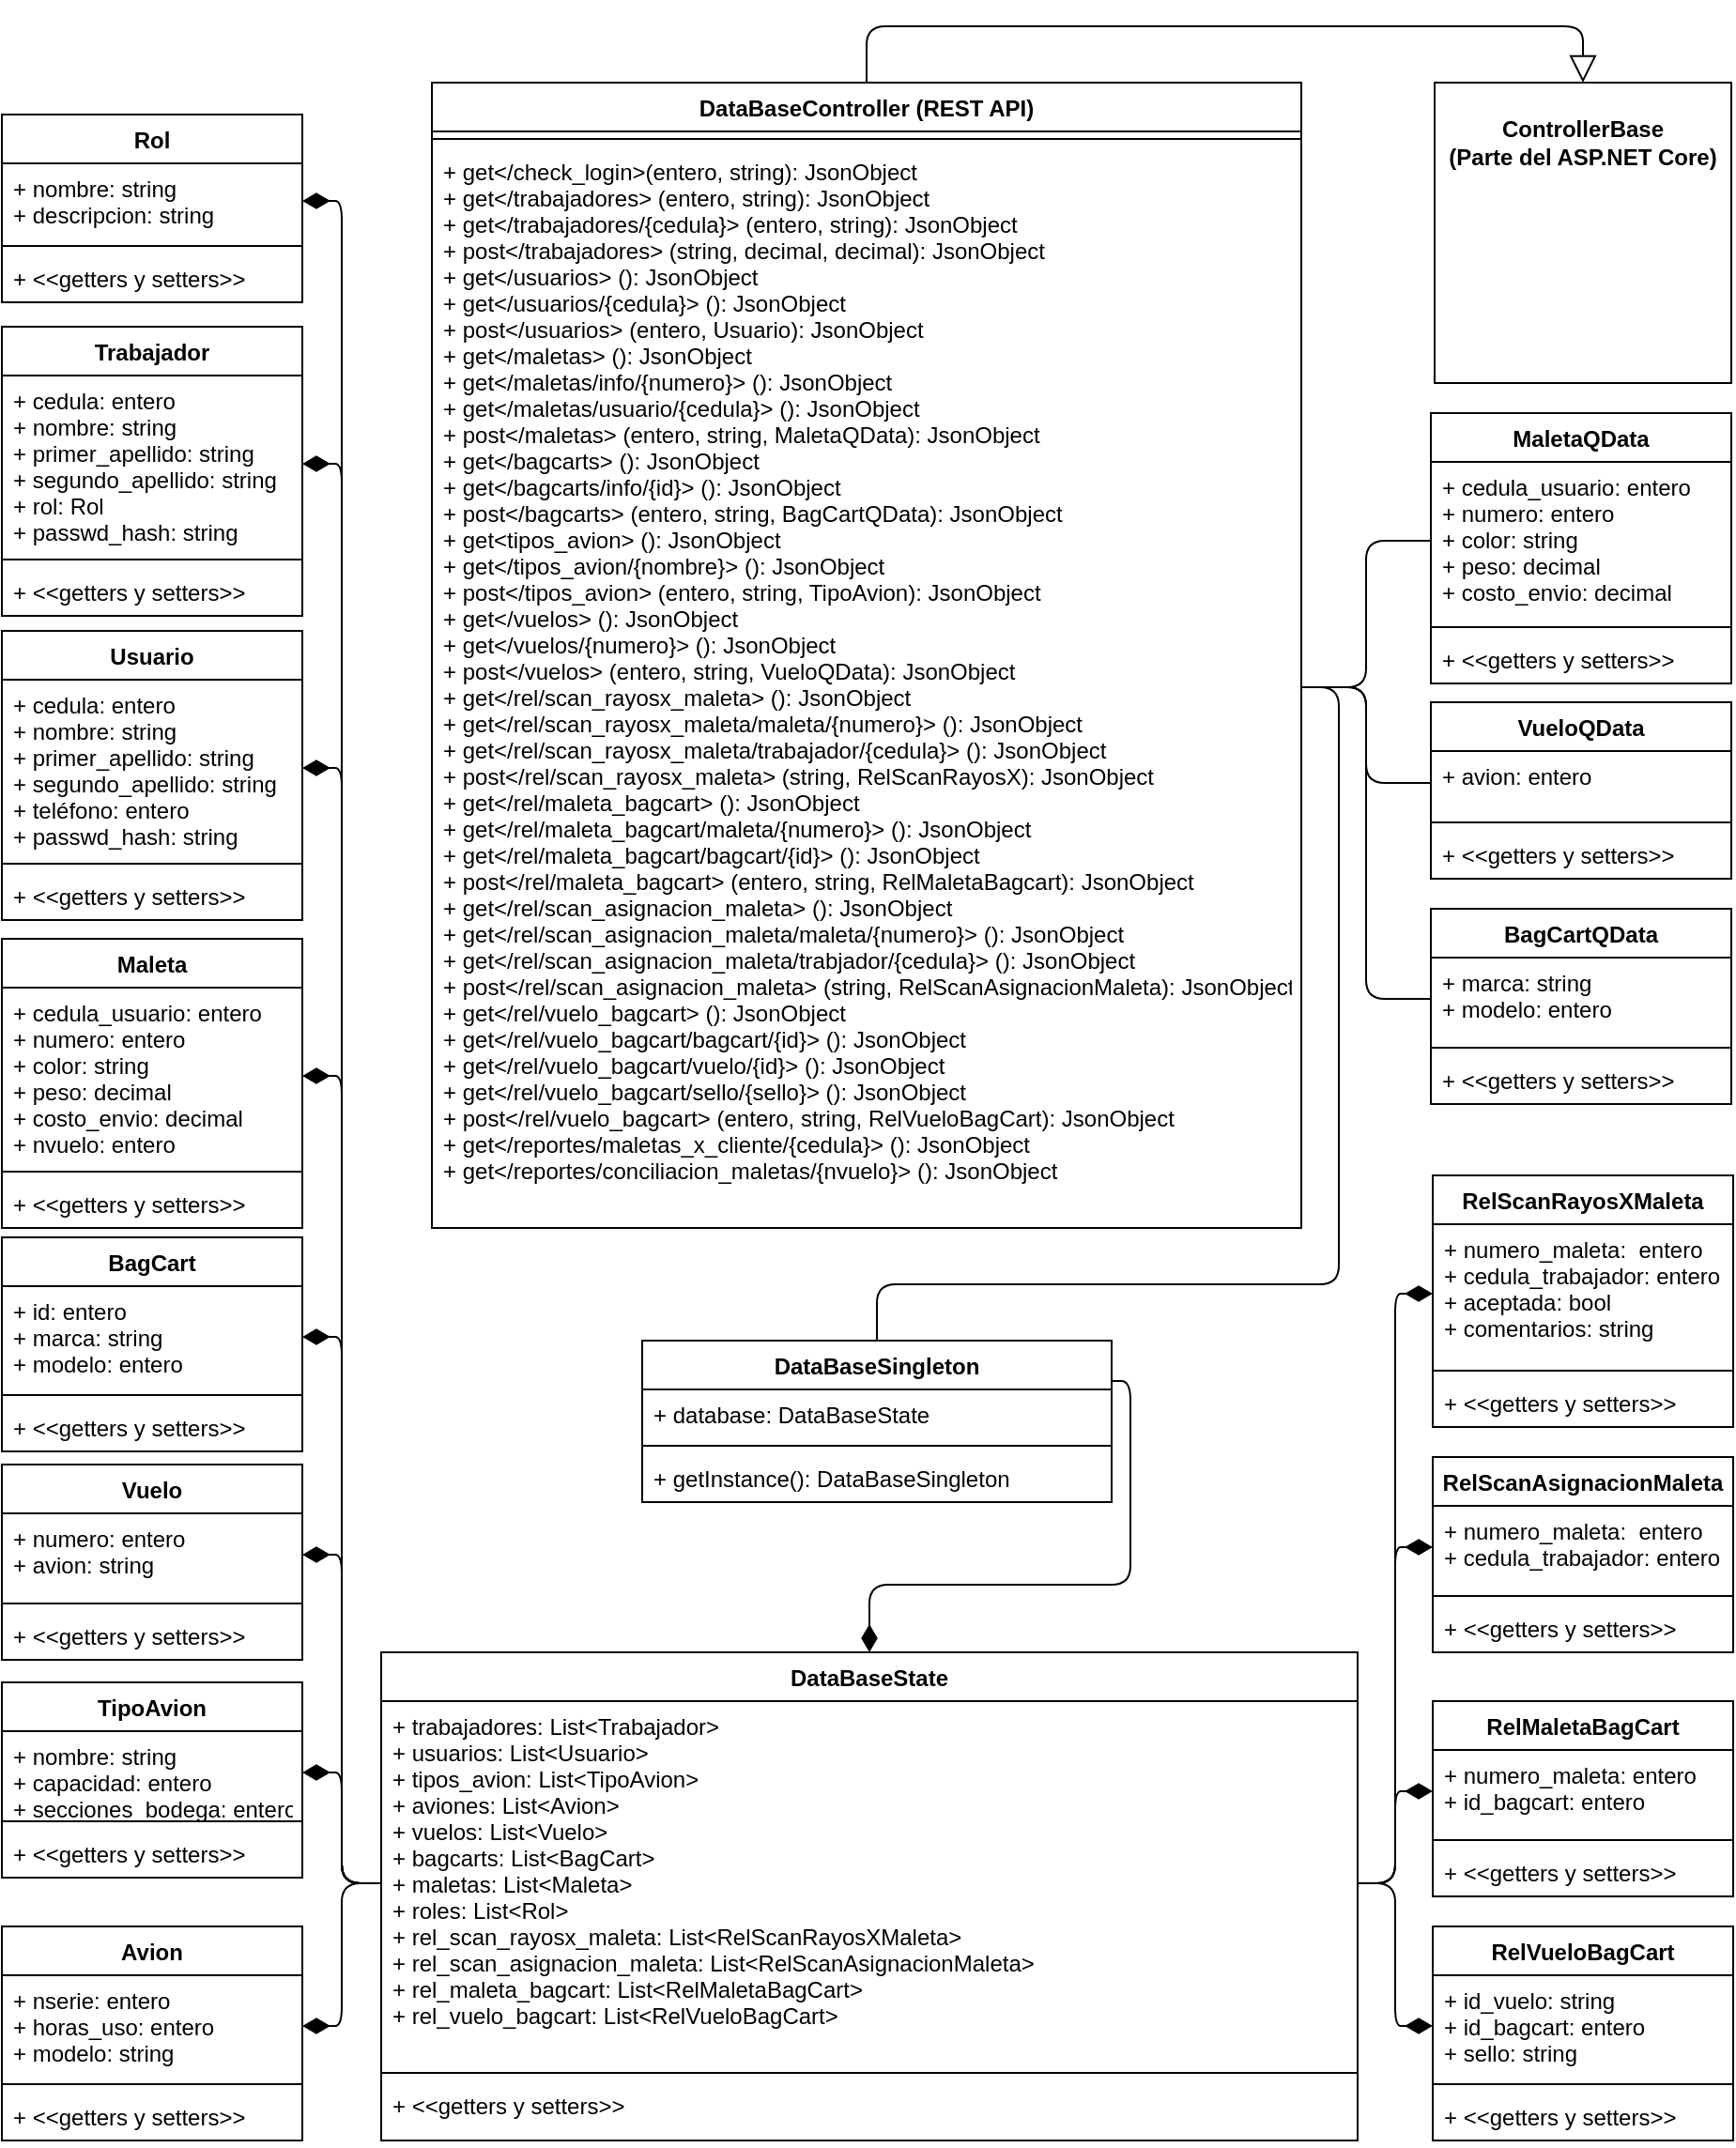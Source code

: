 <mxfile scale="1.25" border="5">
    <diagram id="zMlAiw_C9U-epZe1hOtb" name="RestAPI">
        <mxGraphModel dx="1596" dy="1686" grid="1" gridSize="10" guides="1" tooltips="1" connect="1" arrows="1" fold="1" page="1" pageScale="1" pageWidth="850" pageHeight="1100" math="0" shadow="0">
            <root>
                <mxCell id="0"/>
                <mxCell id="1" parent="0"/>
                <mxCell id="10" value="Trabajador" style="swimlane;fontStyle=1;align=center;verticalAlign=top;childLayout=stackLayout;horizontal=1;startSize=26;horizontalStack=0;resizeParent=1;resizeParentMax=0;resizeLast=0;collapsible=1;marginBottom=0;" parent="1" vertex="1">
                    <mxGeometry x="-442" y="-190" width="160" height="154" as="geometry"/>
                </mxCell>
                <mxCell id="11" value="+ cedula: entero&#10;+ nombre: string&#10;+ primer_apellido: string&#10;+ segundo_apellido: string&#10;+ rol: Rol&#10;+ passwd_hash: string" style="text;strokeColor=none;fillColor=none;align=left;verticalAlign=top;spacingLeft=4;spacingRight=4;overflow=hidden;rotatable=0;points=[[0,0.5],[1,0.5]];portConstraint=eastwest;" parent="10" vertex="1">
                    <mxGeometry y="26" width="160" height="94" as="geometry"/>
                </mxCell>
                <mxCell id="12" value="" style="line;strokeWidth=1;fillColor=none;align=left;verticalAlign=middle;spacingTop=-1;spacingLeft=3;spacingRight=3;rotatable=0;labelPosition=right;points=[];portConstraint=eastwest;" parent="10" vertex="1">
                    <mxGeometry y="120" width="160" height="8" as="geometry"/>
                </mxCell>
                <mxCell id="13" value="+ &lt;&lt;getters y setters&gt;&gt;" style="text;strokeColor=none;fillColor=none;align=left;verticalAlign=top;spacingLeft=4;spacingRight=4;overflow=hidden;rotatable=0;points=[[0,0.5],[1,0.5]];portConstraint=eastwest;" parent="10" vertex="1">
                    <mxGeometry y="128" width="160" height="26" as="geometry"/>
                </mxCell>
                <mxCell id="14" value="Usuario" style="swimlane;fontStyle=1;align=center;verticalAlign=top;childLayout=stackLayout;horizontal=1;startSize=26;horizontalStack=0;resizeParent=1;resizeParentMax=0;resizeLast=0;collapsible=1;marginBottom=0;" parent="1" vertex="1">
                    <mxGeometry x="-442" y="-28" width="160" height="154" as="geometry"/>
                </mxCell>
                <mxCell id="15" value="+ cedula: entero&#10;+ nombre: string&#10;+ primer_apellido: string&#10;+ segundo_apellido: string&#10;+ teléfono: entero&#10;+ passwd_hash: string" style="text;strokeColor=none;fillColor=none;align=left;verticalAlign=top;spacingLeft=4;spacingRight=4;overflow=hidden;rotatable=0;points=[[0,0.5],[1,0.5]];portConstraint=eastwest;" parent="14" vertex="1">
                    <mxGeometry y="26" width="160" height="94" as="geometry"/>
                </mxCell>
                <mxCell id="16" value="" style="line;strokeWidth=1;fillColor=none;align=left;verticalAlign=middle;spacingTop=-1;spacingLeft=3;spacingRight=3;rotatable=0;labelPosition=right;points=[];portConstraint=eastwest;" parent="14" vertex="1">
                    <mxGeometry y="120" width="160" height="8" as="geometry"/>
                </mxCell>
                <mxCell id="17" value="+ &lt;&lt;getters y setters&gt;&gt;" style="text;strokeColor=none;fillColor=none;align=left;verticalAlign=top;spacingLeft=4;spacingRight=4;overflow=hidden;rotatable=0;points=[[0,0.5],[1,0.5]];portConstraint=eastwest;" parent="14" vertex="1">
                    <mxGeometry y="128" width="160" height="26" as="geometry"/>
                </mxCell>
                <mxCell id="19" value="BagCart" style="swimlane;fontStyle=1;align=center;verticalAlign=top;childLayout=stackLayout;horizontal=1;startSize=26;horizontalStack=0;resizeParent=1;resizeParentMax=0;resizeLast=0;collapsible=1;marginBottom=0;" parent="1" vertex="1">
                    <mxGeometry x="-442" y="295" width="160" height="114" as="geometry"/>
                </mxCell>
                <mxCell id="20" value="+ id: entero&#10;+ marca: string&#10;+ modelo: entero&#10;" style="text;strokeColor=none;fillColor=none;align=left;verticalAlign=top;spacingLeft=4;spacingRight=4;overflow=hidden;rotatable=0;points=[[0,0.5],[1,0.5]];portConstraint=eastwest;" parent="19" vertex="1">
                    <mxGeometry y="26" width="160" height="54" as="geometry"/>
                </mxCell>
                <mxCell id="21" value="" style="line;strokeWidth=1;fillColor=none;align=left;verticalAlign=middle;spacingTop=-1;spacingLeft=3;spacingRight=3;rotatable=0;labelPosition=right;points=[];portConstraint=eastwest;" parent="19" vertex="1">
                    <mxGeometry y="80" width="160" height="8" as="geometry"/>
                </mxCell>
                <mxCell id="22" value="+ &lt;&lt;getters y setters&gt;&gt;" style="text;strokeColor=none;fillColor=none;align=left;verticalAlign=top;spacingLeft=4;spacingRight=4;overflow=hidden;rotatable=0;points=[[0,0.5],[1,0.5]];portConstraint=eastwest;" parent="19" vertex="1">
                    <mxGeometry y="88" width="160" height="26" as="geometry"/>
                </mxCell>
                <mxCell id="23" value="Vuelo" style="swimlane;fontStyle=1;align=center;verticalAlign=top;childLayout=stackLayout;horizontal=1;startSize=26;horizontalStack=0;resizeParent=1;resizeParentMax=0;resizeLast=0;collapsible=1;marginBottom=0;" parent="1" vertex="1">
                    <mxGeometry x="-442" y="416" width="160" height="104" as="geometry"/>
                </mxCell>
                <mxCell id="24" value="+ numero: entero&#10;+ avion: string" style="text;strokeColor=none;fillColor=none;align=left;verticalAlign=top;spacingLeft=4;spacingRight=4;overflow=hidden;rotatable=0;points=[[0,0.5],[1,0.5]];portConstraint=eastwest;" parent="23" vertex="1">
                    <mxGeometry y="26" width="160" height="44" as="geometry"/>
                </mxCell>
                <mxCell id="25" value="" style="line;strokeWidth=1;fillColor=none;align=left;verticalAlign=middle;spacingTop=-1;spacingLeft=3;spacingRight=3;rotatable=0;labelPosition=right;points=[];portConstraint=eastwest;" parent="23" vertex="1">
                    <mxGeometry y="70" width="160" height="8" as="geometry"/>
                </mxCell>
                <mxCell id="26" value="+ &lt;&lt;getters y setters&gt;&gt;" style="text;strokeColor=none;fillColor=none;align=left;verticalAlign=top;spacingLeft=4;spacingRight=4;overflow=hidden;rotatable=0;points=[[0,0.5],[1,0.5]];portConstraint=eastwest;" parent="23" vertex="1">
                    <mxGeometry y="78" width="160" height="26" as="geometry"/>
                </mxCell>
                <mxCell id="32" value="Maleta" style="swimlane;fontStyle=1;align=center;verticalAlign=top;childLayout=stackLayout;horizontal=1;startSize=26;horizontalStack=0;resizeParent=1;resizeParentMax=0;resizeLast=0;collapsible=1;marginBottom=0;" parent="1" vertex="1">
                    <mxGeometry x="-442" y="136" width="160" height="154" as="geometry"/>
                </mxCell>
                <mxCell id="33" value="+ cedula_usuario: entero&#10;+ numero: entero&#10;+ color: string&#10;+ peso: decimal&#10;+ costo_envio: decimal&#10;+ nvuelo: entero" style="text;strokeColor=none;fillColor=none;align=left;verticalAlign=top;spacingLeft=4;spacingRight=4;overflow=hidden;rotatable=0;points=[[0,0.5],[1,0.5]];portConstraint=eastwest;" parent="32" vertex="1">
                    <mxGeometry y="26" width="160" height="94" as="geometry"/>
                </mxCell>
                <mxCell id="34" value="" style="line;strokeWidth=1;fillColor=none;align=left;verticalAlign=middle;spacingTop=-1;spacingLeft=3;spacingRight=3;rotatable=0;labelPosition=right;points=[];portConstraint=eastwest;" parent="32" vertex="1">
                    <mxGeometry y="120" width="160" height="8" as="geometry"/>
                </mxCell>
                <mxCell id="35" value="+ &lt;&lt;getters y setters&gt;&gt;" style="text;strokeColor=none;fillColor=none;align=left;verticalAlign=top;spacingLeft=4;spacingRight=4;overflow=hidden;rotatable=0;points=[[0,0.5],[1,0.5]];portConstraint=eastwest;" parent="32" vertex="1">
                    <mxGeometry y="128" width="160" height="26" as="geometry"/>
                </mxCell>
                <mxCell id="130" style="edgeStyle=orthogonalEdgeStyle;html=1;exitX=0.5;exitY=0;exitDx=0;exitDy=0;entryX=1;entryY=0.25;entryDx=0;entryDy=0;startArrow=diamondThin;startFill=1;endArrow=none;endFill=0;startSize=12;" edge="1" parent="1" source="36" target="92">
                    <mxGeometry relative="1" as="geometry">
                        <Array as="points">
                            <mxPoint x="20" y="480"/>
                            <mxPoint x="159" y="480"/>
                            <mxPoint x="159" y="372"/>
                        </Array>
                    </mxGeometry>
                </mxCell>
                <mxCell id="36" value="DataBaseState" style="swimlane;fontStyle=1;align=center;verticalAlign=top;childLayout=stackLayout;horizontal=1;startSize=26;horizontalStack=0;resizeParent=1;resizeParentMax=0;resizeLast=0;collapsible=1;marginBottom=0;" parent="1" vertex="1">
                    <mxGeometry x="-240" y="516" width="520" height="260" as="geometry"/>
                </mxCell>
                <mxCell id="37" value="+ trabajadores: List&lt;Trabajador&gt;&#10;+ usuarios: List&lt;Usuario&gt;&#10;+ tipos_avion: List&lt;TipoAvion&gt;&#10;+ aviones: List&lt;Avion&gt;&#10;+ vuelos: List&lt;Vuelo&gt;&#10;+ bagcarts: List&lt;BagCart&gt;&#10;+ maletas: List&lt;Maleta&gt;&#10;+ roles: List&lt;Rol&gt;&#10;+ rel_scan_rayosx_maleta: List&lt;RelScanRayosXMaleta&gt;&#10;+ rel_scan_asignacion_maleta: List&lt;RelScanAsignacionMaleta&gt;&#10;+ rel_maleta_bagcart: List&lt;RelMaletaBagCart&gt;&#10;+ rel_vuelo_bagcart: List&lt;RelVueloBagCart&gt;&#10;" style="text;strokeColor=none;fillColor=none;align=left;verticalAlign=top;spacingLeft=4;spacingRight=4;overflow=hidden;rotatable=0;points=[[0,0.5],[1,0.5]];portConstraint=eastwest;" parent="36" vertex="1">
                    <mxGeometry y="26" width="520" height="194" as="geometry"/>
                </mxCell>
                <mxCell id="38" value="" style="line;strokeWidth=1;fillColor=none;align=left;verticalAlign=middle;spacingTop=-1;spacingLeft=3;spacingRight=3;rotatable=0;labelPosition=right;points=[];portConstraint=eastwest;" parent="36" vertex="1">
                    <mxGeometry y="220" width="520" height="8" as="geometry"/>
                </mxCell>
                <mxCell id="39" value="+ &lt;&lt;getters y setters&gt;&gt;" style="text;strokeColor=none;fillColor=none;align=left;verticalAlign=top;spacingLeft=4;spacingRight=4;overflow=hidden;rotatable=0;points=[[0,0.5],[1,0.5]];portConstraint=eastwest;" parent="36" vertex="1">
                    <mxGeometry y="228" width="520" height="32" as="geometry"/>
                </mxCell>
                <mxCell id="40" value="RelScanRayosXMaleta" style="swimlane;fontStyle=1;align=center;verticalAlign=top;childLayout=stackLayout;horizontal=1;startSize=26;horizontalStack=0;resizeParent=1;resizeParentMax=0;resizeLast=0;collapsible=1;marginBottom=0;" parent="1" vertex="1">
                    <mxGeometry x="320" y="262" width="160" height="134" as="geometry"/>
                </mxCell>
                <mxCell id="41" value="+ numero_maleta:  entero&#10;+ cedula_trabajador: entero&#10;+ aceptada: bool&#10;+ comentarios: string" style="text;strokeColor=none;fillColor=none;align=left;verticalAlign=top;spacingLeft=4;spacingRight=4;overflow=hidden;rotatable=0;points=[[0,0.5],[1,0.5]];portConstraint=eastwest;" parent="40" vertex="1">
                    <mxGeometry y="26" width="160" height="74" as="geometry"/>
                </mxCell>
                <mxCell id="42" value="" style="line;strokeWidth=1;fillColor=none;align=left;verticalAlign=middle;spacingTop=-1;spacingLeft=3;spacingRight=3;rotatable=0;labelPosition=right;points=[];portConstraint=eastwest;" parent="40" vertex="1">
                    <mxGeometry y="100" width="160" height="8" as="geometry"/>
                </mxCell>
                <mxCell id="43" value="+ &lt;&lt;getters y setters&gt;&gt;" style="text;strokeColor=none;fillColor=none;align=left;verticalAlign=top;spacingLeft=4;spacingRight=4;overflow=hidden;rotatable=0;points=[[0,0.5],[1,0.5]];portConstraint=eastwest;" parent="40" vertex="1">
                    <mxGeometry y="108" width="160" height="26" as="geometry"/>
                </mxCell>
                <mxCell id="48" value="RelScanAsignacionMaleta" style="swimlane;fontStyle=1;align=center;verticalAlign=top;childLayout=stackLayout;horizontal=1;startSize=26;horizontalStack=0;resizeParent=1;resizeParentMax=0;resizeLast=0;collapsible=1;marginBottom=0;" parent="1" vertex="1">
                    <mxGeometry x="320" y="412" width="160" height="104" as="geometry"/>
                </mxCell>
                <mxCell id="49" value="+ numero_maleta:  entero&#10;+ cedula_trabajador: entero" style="text;strokeColor=none;fillColor=none;align=left;verticalAlign=top;spacingLeft=4;spacingRight=4;overflow=hidden;rotatable=0;points=[[0,0.5],[1,0.5]];portConstraint=eastwest;" parent="48" vertex="1">
                    <mxGeometry y="26" width="160" height="44" as="geometry"/>
                </mxCell>
                <mxCell id="50" value="" style="line;strokeWidth=1;fillColor=none;align=left;verticalAlign=middle;spacingTop=-1;spacingLeft=3;spacingRight=3;rotatable=0;labelPosition=right;points=[];portConstraint=eastwest;" parent="48" vertex="1">
                    <mxGeometry y="70" width="160" height="8" as="geometry"/>
                </mxCell>
                <mxCell id="51" value="+ &lt;&lt;getters y setters&gt;&gt;" style="text;strokeColor=none;fillColor=none;align=left;verticalAlign=top;spacingLeft=4;spacingRight=4;overflow=hidden;rotatable=0;points=[[0,0.5],[1,0.5]];portConstraint=eastwest;" parent="48" vertex="1">
                    <mxGeometry y="78" width="160" height="26" as="geometry"/>
                </mxCell>
                <mxCell id="52" value="RelMaletaBagCart" style="swimlane;fontStyle=1;align=center;verticalAlign=top;childLayout=stackLayout;horizontal=1;startSize=26;horizontalStack=0;resizeParent=1;resizeParentMax=0;resizeLast=0;collapsible=1;marginBottom=0;" parent="1" vertex="1">
                    <mxGeometry x="320" y="542" width="160" height="104" as="geometry"/>
                </mxCell>
                <mxCell id="53" value="+ numero_maleta: entero&#10;+ id_bagcart: entero" style="text;strokeColor=none;fillColor=none;align=left;verticalAlign=top;spacingLeft=4;spacingRight=4;overflow=hidden;rotatable=0;points=[[0,0.5],[1,0.5]];portConstraint=eastwest;" parent="52" vertex="1">
                    <mxGeometry y="26" width="160" height="44" as="geometry"/>
                </mxCell>
                <mxCell id="54" value="" style="line;strokeWidth=1;fillColor=none;align=left;verticalAlign=middle;spacingTop=-1;spacingLeft=3;spacingRight=3;rotatable=0;labelPosition=right;points=[];portConstraint=eastwest;" parent="52" vertex="1">
                    <mxGeometry y="70" width="160" height="8" as="geometry"/>
                </mxCell>
                <mxCell id="55" value="+ &lt;&lt;getters y setters&gt;&gt;" style="text;strokeColor=none;fillColor=none;align=left;verticalAlign=top;spacingLeft=4;spacingRight=4;overflow=hidden;rotatable=0;points=[[0,0.5],[1,0.5]];portConstraint=eastwest;" parent="52" vertex="1">
                    <mxGeometry y="78" width="160" height="26" as="geometry"/>
                </mxCell>
                <mxCell id="56" value="RelVueloBagCart" style="swimlane;fontStyle=1;align=center;verticalAlign=top;childLayout=stackLayout;horizontal=1;startSize=26;horizontalStack=0;resizeParent=1;resizeParentMax=0;resizeLast=0;collapsible=1;marginBottom=0;" parent="1" vertex="1">
                    <mxGeometry x="320" y="662" width="160" height="114" as="geometry"/>
                </mxCell>
                <mxCell id="57" value="+ id_vuelo: string&#10;+ id_bagcart: entero&#10;+ sello: string" style="text;strokeColor=none;fillColor=none;align=left;verticalAlign=top;spacingLeft=4;spacingRight=4;overflow=hidden;rotatable=0;points=[[0,0.5],[1,0.5]];portConstraint=eastwest;" parent="56" vertex="1">
                    <mxGeometry y="26" width="160" height="54" as="geometry"/>
                </mxCell>
                <mxCell id="58" value="" style="line;strokeWidth=1;fillColor=none;align=left;verticalAlign=middle;spacingTop=-1;spacingLeft=3;spacingRight=3;rotatable=0;labelPosition=right;points=[];portConstraint=eastwest;" parent="56" vertex="1">
                    <mxGeometry y="80" width="160" height="8" as="geometry"/>
                </mxCell>
                <mxCell id="59" value="+ &lt;&lt;getters y setters&gt;&gt;" style="text;strokeColor=none;fillColor=none;align=left;verticalAlign=top;spacingLeft=4;spacingRight=4;overflow=hidden;rotatable=0;points=[[0,0.5],[1,0.5]];portConstraint=eastwest;" parent="56" vertex="1">
                    <mxGeometry y="88" width="160" height="26" as="geometry"/>
                </mxCell>
                <mxCell id="79" value="&lt;p style=&quot;margin: 0px ; margin-top: 4px ; text-align: center&quot;&gt;&lt;br&gt;&lt;b&gt;ControllerBase&lt;br&gt;(Parte del ASP.NET Core)&lt;/b&gt;&lt;/p&gt;" style="verticalAlign=top;align=left;overflow=fill;fontSize=12;fontFamily=Helvetica;html=1;" parent="1" vertex="1">
                    <mxGeometry x="321" y="-320" width="158" height="160" as="geometry"/>
                </mxCell>
                <mxCell id="108" style="edgeStyle=orthogonalEdgeStyle;html=1;exitX=0.5;exitY=0;exitDx=0;exitDy=0;entryX=0.5;entryY=0;entryDx=0;entryDy=0;startArrow=none;startFill=0;endArrow=block;endFill=0;startSize=12;targetPerimeterSpacing=0;endSize=12;" parent="1" source="87" target="79" edge="1">
                    <mxGeometry relative="1" as="geometry">
                        <Array as="points">
                            <mxPoint x="19" y="-350"/>
                            <mxPoint x="400" y="-350"/>
                        </Array>
                    </mxGeometry>
                </mxCell>
                <mxCell id="87" value="DataBaseController (REST API)" style="swimlane;fontStyle=1;align=center;verticalAlign=top;childLayout=stackLayout;horizontal=1;startSize=26;horizontalStack=0;resizeParent=1;resizeParentMax=0;resizeLast=0;collapsible=1;marginBottom=0;" parent="1" vertex="1">
                    <mxGeometry x="-213" y="-320" width="463" height="610" as="geometry"/>
                </mxCell>
                <mxCell id="89" value="" style="line;strokeWidth=1;fillColor=none;align=left;verticalAlign=middle;spacingTop=-1;spacingLeft=3;spacingRight=3;rotatable=0;labelPosition=right;points=[];portConstraint=eastwest;" parent="87" vertex="1">
                    <mxGeometry y="26" width="463" height="8" as="geometry"/>
                </mxCell>
                <mxCell id="90" value="+ get&lt;/check_login&gt;(entero, string): JsonObject&#10;+ get&lt;/trabajadores&gt; (entero, string): JsonObject &#10;+ get&lt;/trabajadores/{cedula}&gt; (entero, string): JsonObject  &#10;+ post&lt;/trabajadores&gt; (string, decimal, decimal): JsonObject &#10;+ get&lt;/usuarios&gt; (): JsonObject&#10;+ get&lt;/usuarios/{cedula}&gt; (): JsonObject &#10;+ post&lt;/usuarios&gt; (entero, Usuario): JsonObject &#10;+ get&lt;/maletas&gt; (): JsonObject &#10;+ get&lt;/maletas/info/{numero}&gt; (): JsonObject&#10;+ get&lt;/maletas/usuario/{cedula}&gt; (): JsonObject&#10;+ post&lt;/maletas&gt; (entero, string, MaletaQData): JsonObject &#10;+ get&lt;/bagcarts&gt; (): JsonObject &#10;+ get&lt;/bagcarts/info/{id}&gt; (): JsonObject &#10;+ post&lt;/bagcarts&gt; (entero, string, BagCartQData): JsonObject &#10;+ get&lt;tipos_avion&gt; (): JsonObject &#10;+ get&lt;/tipos_avion/{nombre}&gt; (): JsonObject &#10;+ post&lt;/tipos_avion&gt; (entero, string, TipoAvion): JsonObject&#10;+ get&lt;/vuelos&gt; (): JsonObject &#10;+ get&lt;/vuelos/{numero}&gt; (): JsonObject &#10;+ post&lt;/vuelos&gt; (entero, string, VueloQData): JsonObject &#10;+ get&lt;/rel/scan_rayosx_maleta&gt; (): JsonObject&#10;+ get&lt;/rel/scan_rayosx_maleta/maleta/{numero}&gt; (): JsonObject&#10;+ get&lt;/rel/scan_rayosx_maleta/trabajador/{cedula}&gt; (): JsonObject &#10;+ post&lt;/rel/scan_rayosx_maleta&gt; (string, RelScanRayosX): JsonObject &#10;+ get&lt;/rel/maleta_bagcart&gt; (): JsonObject &#10;+ get&lt;/rel/maleta_bagcart/maleta/{numero}&gt; (): JsonObject &#10;+ get&lt;/rel/maleta_bagcart/bagcart/{id}&gt; (): JsonObject&#10;+ post&lt;/rel/maleta_bagcart&gt; (entero, string, RelMaletaBagcart): JsonObject &#10;+ get&lt;/rel/scan_asignacion_maleta&gt; (): JsonObject &#10;+ get&lt;/rel/scan_asignacion_maleta/maleta/{numero}&gt; (): JsonObject &#10;+ get&lt;/rel/scan_asignacion_maleta/trabjador/{cedula}&gt; (): JsonObject &#10;+ post&lt;/rel/scan_asignacion_maleta&gt; (string, RelScanAsignacionMaleta): JsonObject&#10;+ get&lt;/rel/vuelo_bagcart&gt; (): JsonObject &#10;+ get&lt;/rel/vuelo_bagcart/bagcart/{id}&gt; (): JsonObject &#10;+ get&lt;/rel/vuelo_bagcart/vuelo/{id}&gt; (): JsonObject &#10;+ get&lt;/rel/vuelo_bagcart/sello/{sello}&gt; (): JsonObject &#10;+ post&lt;/rel/vuelo_bagcart&gt; (entero, string, RelVueloBagCart): JsonObject&#10;+ get&lt;/reportes/maletas_x_cliente/{cedula}&gt; (): JsonObject &#10;+ get&lt;/reportes/conciliacion_maletas/{nvuelo}&gt; (): JsonObject " style="text;strokeColor=none;fillColor=none;align=left;verticalAlign=top;spacingLeft=4;spacingRight=4;overflow=hidden;rotatable=0;points=[[0,0.5],[1,0.5]];portConstraint=eastwest;" parent="87" vertex="1">
                    <mxGeometry y="34" width="463" height="576" as="geometry"/>
                </mxCell>
                <mxCell id="92" value="DataBaseSingleton" style="swimlane;fontStyle=1;align=center;verticalAlign=top;childLayout=stackLayout;horizontal=1;startSize=26;horizontalStack=0;resizeParent=1;resizeParentMax=0;resizeLast=0;collapsible=1;marginBottom=0;" parent="1" vertex="1">
                    <mxGeometry x="-101" y="350" width="250" height="86" as="geometry"/>
                </mxCell>
                <mxCell id="93" value="+ database: DataBaseState" style="text;strokeColor=none;fillColor=none;align=left;verticalAlign=top;spacingLeft=4;spacingRight=4;overflow=hidden;rotatable=0;points=[[0,0.5],[1,0.5]];portConstraint=eastwest;" parent="92" vertex="1">
                    <mxGeometry y="26" width="250" height="26" as="geometry"/>
                </mxCell>
                <mxCell id="94" value="" style="line;strokeWidth=1;fillColor=none;align=left;verticalAlign=middle;spacingTop=-1;spacingLeft=3;spacingRight=3;rotatable=0;labelPosition=right;points=[];portConstraint=eastwest;" parent="92" vertex="1">
                    <mxGeometry y="52" width="250" height="8" as="geometry"/>
                </mxCell>
                <mxCell id="95" value="+ getInstance(): DataBaseSingleton" style="text;strokeColor=none;fillColor=none;align=left;verticalAlign=top;spacingLeft=4;spacingRight=4;overflow=hidden;rotatable=0;points=[[0,0.5],[1,0.5]];portConstraint=eastwest;" parent="92" vertex="1">
                    <mxGeometry y="60" width="250" height="26" as="geometry"/>
                </mxCell>
                <mxCell id="109" value="TipoAvion" style="swimlane;fontStyle=1;align=center;verticalAlign=top;childLayout=stackLayout;horizontal=1;startSize=26;horizontalStack=0;resizeParent=1;resizeParentMax=0;resizeLast=0;collapsible=1;marginBottom=0;" vertex="1" parent="1">
                    <mxGeometry x="-442" y="532" width="160" height="104" as="geometry"/>
                </mxCell>
                <mxCell id="110" value="+ nombre: string&#10;+ capacidad: entero&#10;+ secciones_bodega: entero" style="text;strokeColor=none;fillColor=none;align=left;verticalAlign=top;spacingLeft=4;spacingRight=4;overflow=hidden;rotatable=0;points=[[0,0.5],[1,0.5]];portConstraint=eastwest;" vertex="1" parent="109">
                    <mxGeometry y="26" width="160" height="44" as="geometry"/>
                </mxCell>
                <mxCell id="111" value="" style="line;strokeWidth=1;fillColor=none;align=left;verticalAlign=middle;spacingTop=-1;spacingLeft=3;spacingRight=3;rotatable=0;labelPosition=right;points=[];portConstraint=eastwest;" vertex="1" parent="109">
                    <mxGeometry y="70" width="160" height="8" as="geometry"/>
                </mxCell>
                <mxCell id="112" value="+ &lt;&lt;getters y setters&gt;&gt;" style="text;strokeColor=none;fillColor=none;align=left;verticalAlign=top;spacingLeft=4;spacingRight=4;overflow=hidden;rotatable=0;points=[[0,0.5],[1,0.5]];portConstraint=eastwest;" vertex="1" parent="109">
                    <mxGeometry y="78" width="160" height="26" as="geometry"/>
                </mxCell>
                <mxCell id="113" value="Avion" style="swimlane;fontStyle=1;align=center;verticalAlign=top;childLayout=stackLayout;horizontal=1;startSize=26;horizontalStack=0;resizeParent=1;resizeParentMax=0;resizeLast=0;collapsible=1;marginBottom=0;" vertex="1" parent="1">
                    <mxGeometry x="-442" y="662" width="160" height="114" as="geometry"/>
                </mxCell>
                <mxCell id="114" value="+ nserie: entero&#10;+ horas_uso: entero&#10;+ modelo: string" style="text;strokeColor=none;fillColor=none;align=left;verticalAlign=top;spacingLeft=4;spacingRight=4;overflow=hidden;rotatable=0;points=[[0,0.5],[1,0.5]];portConstraint=eastwest;" vertex="1" parent="113">
                    <mxGeometry y="26" width="160" height="54" as="geometry"/>
                </mxCell>
                <mxCell id="115" value="" style="line;strokeWidth=1;fillColor=none;align=left;verticalAlign=middle;spacingTop=-1;spacingLeft=3;spacingRight=3;rotatable=0;labelPosition=right;points=[];portConstraint=eastwest;" vertex="1" parent="113">
                    <mxGeometry y="80" width="160" height="8" as="geometry"/>
                </mxCell>
                <mxCell id="116" value="+ &lt;&lt;getters y setters&gt;&gt;" style="text;strokeColor=none;fillColor=none;align=left;verticalAlign=top;spacingLeft=4;spacingRight=4;overflow=hidden;rotatable=0;points=[[0,0.5],[1,0.5]];portConstraint=eastwest;" vertex="1" parent="113">
                    <mxGeometry y="88" width="160" height="26" as="geometry"/>
                </mxCell>
                <mxCell id="117" value="Rol" style="swimlane;fontStyle=1;align=center;verticalAlign=top;childLayout=stackLayout;horizontal=1;startSize=26;horizontalStack=0;resizeParent=1;resizeParentMax=0;resizeLast=0;collapsible=1;marginBottom=0;" vertex="1" parent="1">
                    <mxGeometry x="-442" y="-303" width="160" height="100" as="geometry"/>
                </mxCell>
                <mxCell id="118" value="+ nombre: string&#10;+ descripcion: string" style="text;strokeColor=none;fillColor=none;align=left;verticalAlign=top;spacingLeft=4;spacingRight=4;overflow=hidden;rotatable=0;points=[[0,0.5],[1,0.5]];portConstraint=eastwest;" vertex="1" parent="117">
                    <mxGeometry y="26" width="160" height="40" as="geometry"/>
                </mxCell>
                <mxCell id="119" value="" style="line;strokeWidth=1;fillColor=none;align=left;verticalAlign=middle;spacingTop=-1;spacingLeft=3;spacingRight=3;rotatable=0;labelPosition=right;points=[];portConstraint=eastwest;" vertex="1" parent="117">
                    <mxGeometry y="66" width="160" height="8" as="geometry"/>
                </mxCell>
                <mxCell id="120" value="+ &lt;&lt;getters y setters&gt;&gt;" style="text;strokeColor=none;fillColor=none;align=left;verticalAlign=top;spacingLeft=4;spacingRight=4;overflow=hidden;rotatable=0;points=[[0,0.5],[1,0.5]];portConstraint=eastwest;" vertex="1" parent="117">
                    <mxGeometry y="74" width="160" height="26" as="geometry"/>
                </mxCell>
                <mxCell id="121" style="edgeStyle=orthogonalEdgeStyle;html=1;exitX=1;exitY=0.5;exitDx=0;exitDy=0;entryX=0.5;entryY=0;entryDx=0;entryDy=0;endArrow=none;endFill=0;" edge="1" parent="1" source="90" target="92">
                    <mxGeometry relative="1" as="geometry">
                        <Array as="points">
                            <mxPoint x="270" y="2"/>
                            <mxPoint x="270" y="320"/>
                            <mxPoint x="24" y="320"/>
                        </Array>
                    </mxGeometry>
                </mxCell>
                <mxCell id="125" style="edgeStyle=orthogonalEdgeStyle;html=1;exitX=0;exitY=0.5;exitDx=0;exitDy=0;entryX=1;entryY=0.5;entryDx=0;entryDy=0;startArrow=diamondThin;startFill=1;endArrow=none;endFill=0;startSize=12;" edge="1" parent="1" source="41" target="37">
                    <mxGeometry relative="1" as="geometry"/>
                </mxCell>
                <mxCell id="127" style="edgeStyle=orthogonalEdgeStyle;html=1;exitX=0;exitY=0.5;exitDx=0;exitDy=0;entryX=1;entryY=0.5;entryDx=0;entryDy=0;startArrow=diamondThin;startFill=1;endArrow=none;endFill=0;startSize=12;" edge="1" parent="1" source="49" target="37">
                    <mxGeometry relative="1" as="geometry"/>
                </mxCell>
                <mxCell id="128" style="edgeStyle=orthogonalEdgeStyle;html=1;exitX=0;exitY=0.5;exitDx=0;exitDy=0;entryX=1;entryY=0.5;entryDx=0;entryDy=0;startArrow=diamondThin;startFill=1;endArrow=none;endFill=0;startSize=12;" edge="1" parent="1" source="53" target="37">
                    <mxGeometry relative="1" as="geometry"/>
                </mxCell>
                <mxCell id="129" style="edgeStyle=orthogonalEdgeStyle;html=1;exitX=0;exitY=0.5;exitDx=0;exitDy=0;entryX=1;entryY=0.5;entryDx=0;entryDy=0;startArrow=diamondThin;startFill=1;endArrow=none;endFill=0;startSize=12;" edge="1" parent="1" source="57" target="37">
                    <mxGeometry relative="1" as="geometry"/>
                </mxCell>
                <mxCell id="131" value="MaletaQData" style="swimlane;fontStyle=1;align=center;verticalAlign=top;childLayout=stackLayout;horizontal=1;startSize=26;horizontalStack=0;resizeParent=1;resizeParentMax=0;resizeLast=0;collapsible=1;marginBottom=0;" vertex="1" parent="1">
                    <mxGeometry x="319" y="-144" width="160" height="144" as="geometry"/>
                </mxCell>
                <mxCell id="132" value="+ cedula_usuario: entero&#10;+ numero: entero&#10;+ color: string&#10;+ peso: decimal&#10;+ costo_envio: decimal" style="text;strokeColor=none;fillColor=none;align=left;verticalAlign=top;spacingLeft=4;spacingRight=4;overflow=hidden;rotatable=0;points=[[0,0.5],[1,0.5]];portConstraint=eastwest;" vertex="1" parent="131">
                    <mxGeometry y="26" width="160" height="84" as="geometry"/>
                </mxCell>
                <mxCell id="133" value="" style="line;strokeWidth=1;fillColor=none;align=left;verticalAlign=middle;spacingTop=-1;spacingLeft=3;spacingRight=3;rotatable=0;labelPosition=right;points=[];portConstraint=eastwest;" vertex="1" parent="131">
                    <mxGeometry y="110" width="160" height="8" as="geometry"/>
                </mxCell>
                <mxCell id="134" value="+ &lt;&lt;getters y setters&gt;&gt;" style="text;strokeColor=none;fillColor=none;align=left;verticalAlign=top;spacingLeft=4;spacingRight=4;overflow=hidden;rotatable=0;points=[[0,0.5],[1,0.5]];portConstraint=eastwest;" vertex="1" parent="131">
                    <mxGeometry y="118" width="160" height="26" as="geometry"/>
                </mxCell>
                <mxCell id="140" value="VueloQData" style="swimlane;fontStyle=1;align=center;verticalAlign=top;childLayout=stackLayout;horizontal=1;startSize=26;horizontalStack=0;resizeParent=1;resizeParentMax=0;resizeLast=0;collapsible=1;marginBottom=0;" vertex="1" parent="1">
                    <mxGeometry x="319" y="10" width="160" height="94" as="geometry"/>
                </mxCell>
                <mxCell id="141" value="+ avion: entero" style="text;strokeColor=none;fillColor=none;align=left;verticalAlign=top;spacingLeft=4;spacingRight=4;overflow=hidden;rotatable=0;points=[[0,0.5],[1,0.5]];portConstraint=eastwest;" vertex="1" parent="140">
                    <mxGeometry y="26" width="160" height="34" as="geometry"/>
                </mxCell>
                <mxCell id="142" value="" style="line;strokeWidth=1;fillColor=none;align=left;verticalAlign=middle;spacingTop=-1;spacingLeft=3;spacingRight=3;rotatable=0;labelPosition=right;points=[];portConstraint=eastwest;" vertex="1" parent="140">
                    <mxGeometry y="60" width="160" height="8" as="geometry"/>
                </mxCell>
                <mxCell id="143" value="+ &lt;&lt;getters y setters&gt;&gt;" style="text;strokeColor=none;fillColor=none;align=left;verticalAlign=top;spacingLeft=4;spacingRight=4;overflow=hidden;rotatable=0;points=[[0,0.5],[1,0.5]];portConstraint=eastwest;" vertex="1" parent="140">
                    <mxGeometry y="68" width="160" height="26" as="geometry"/>
                </mxCell>
                <mxCell id="144" value="BagCartQData" style="swimlane;fontStyle=1;align=center;verticalAlign=top;childLayout=stackLayout;horizontal=1;startSize=26;horizontalStack=0;resizeParent=1;resizeParentMax=0;resizeLast=0;collapsible=1;marginBottom=0;" vertex="1" parent="1">
                    <mxGeometry x="319" y="120" width="160" height="104" as="geometry"/>
                </mxCell>
                <mxCell id="145" value="+ marca: string&#10;+ modelo: entero&#10;" style="text;strokeColor=none;fillColor=none;align=left;verticalAlign=top;spacingLeft=4;spacingRight=4;overflow=hidden;rotatable=0;points=[[0,0.5],[1,0.5]];portConstraint=eastwest;" vertex="1" parent="144">
                    <mxGeometry y="26" width="160" height="44" as="geometry"/>
                </mxCell>
                <mxCell id="146" value="" style="line;strokeWidth=1;fillColor=none;align=left;verticalAlign=middle;spacingTop=-1;spacingLeft=3;spacingRight=3;rotatable=0;labelPosition=right;points=[];portConstraint=eastwest;" vertex="1" parent="144">
                    <mxGeometry y="70" width="160" height="8" as="geometry"/>
                </mxCell>
                <mxCell id="147" value="+ &lt;&lt;getters y setters&gt;&gt;" style="text;strokeColor=none;fillColor=none;align=left;verticalAlign=top;spacingLeft=4;spacingRight=4;overflow=hidden;rotatable=0;points=[[0,0.5],[1,0.5]];portConstraint=eastwest;" vertex="1" parent="144">
                    <mxGeometry y="78" width="160" height="26" as="geometry"/>
                </mxCell>
                <mxCell id="148" style="edgeStyle=orthogonalEdgeStyle;html=1;exitX=1;exitY=0.5;exitDx=0;exitDy=0;entryX=0;entryY=0.5;entryDx=0;entryDy=0;startArrow=none;startFill=0;endArrow=none;endFill=0;startSize=12;" edge="1" parent="1" source="90" target="145">
                    <mxGeometry relative="1" as="geometry"/>
                </mxCell>
                <mxCell id="149" style="edgeStyle=orthogonalEdgeStyle;html=1;exitX=1;exitY=0.5;exitDx=0;exitDy=0;entryX=0;entryY=0.5;entryDx=0;entryDy=0;startArrow=none;startFill=0;endArrow=none;endFill=0;startSize=12;" edge="1" parent="1" source="90" target="141">
                    <mxGeometry relative="1" as="geometry"/>
                </mxCell>
                <mxCell id="150" style="edgeStyle=orthogonalEdgeStyle;html=1;exitX=1;exitY=0.5;exitDx=0;exitDy=0;entryX=0;entryY=0.5;entryDx=0;entryDy=0;startArrow=none;startFill=0;endArrow=none;endFill=0;startSize=12;" edge="1" parent="1" source="90" target="132">
                    <mxGeometry relative="1" as="geometry"/>
                </mxCell>
                <mxCell id="153" style="edgeStyle=orthogonalEdgeStyle;html=1;exitX=1;exitY=0.5;exitDx=0;exitDy=0;entryX=0;entryY=0.5;entryDx=0;entryDy=0;startArrow=diamondThin;startFill=1;endArrow=none;endFill=0;startSize=12;" edge="1" parent="1" source="114" target="37">
                    <mxGeometry relative="1" as="geometry"/>
                </mxCell>
                <mxCell id="154" style="edgeStyle=orthogonalEdgeStyle;html=1;exitX=1;exitY=0.5;exitDx=0;exitDy=0;entryX=0;entryY=0.5;entryDx=0;entryDy=0;startArrow=diamondThin;startFill=1;endArrow=none;endFill=0;startSize=12;" edge="1" parent="1" source="110" target="37">
                    <mxGeometry relative="1" as="geometry"/>
                </mxCell>
                <mxCell id="156" style="edgeStyle=orthogonalEdgeStyle;html=1;exitX=1;exitY=0.5;exitDx=0;exitDy=0;entryX=0;entryY=0.5;entryDx=0;entryDy=0;startArrow=diamondThin;startFill=1;endArrow=none;endFill=0;startSize=12;" edge="1" parent="1" source="24" target="37">
                    <mxGeometry relative="1" as="geometry"/>
                </mxCell>
                <mxCell id="157" style="edgeStyle=orthogonalEdgeStyle;html=1;exitX=1;exitY=0.5;exitDx=0;exitDy=0;entryX=0;entryY=0.5;entryDx=0;entryDy=0;startArrow=diamondThin;startFill=1;endArrow=none;endFill=0;startSize=12;" edge="1" parent="1" source="20" target="37">
                    <mxGeometry relative="1" as="geometry"/>
                </mxCell>
                <mxCell id="158" style="edgeStyle=orthogonalEdgeStyle;html=1;exitX=1;exitY=0.5;exitDx=0;exitDy=0;startArrow=diamondThin;startFill=1;endArrow=none;endFill=0;startSize=12;" edge="1" parent="1" source="118" target="37">
                    <mxGeometry relative="1" as="geometry"/>
                </mxCell>
                <mxCell id="159" style="edgeStyle=orthogonalEdgeStyle;html=1;exitX=1;exitY=0.5;exitDx=0;exitDy=0;entryX=0;entryY=0.5;entryDx=0;entryDy=0;startArrow=diamondThin;startFill=1;endArrow=none;endFill=0;startSize=12;" edge="1" parent="1" source="11" target="37">
                    <mxGeometry relative="1" as="geometry"/>
                </mxCell>
                <mxCell id="161" style="edgeStyle=orthogonalEdgeStyle;html=1;exitX=1;exitY=0.5;exitDx=0;exitDy=0;entryX=0;entryY=0.5;entryDx=0;entryDy=0;startArrow=diamondThin;startFill=1;endArrow=none;endFill=0;startSize=12;" edge="1" parent="1" source="15" target="37">
                    <mxGeometry relative="1" as="geometry"/>
                </mxCell>
                <mxCell id="162" style="edgeStyle=orthogonalEdgeStyle;html=1;exitX=1;exitY=0.5;exitDx=0;exitDy=0;entryX=0;entryY=0.5;entryDx=0;entryDy=0;startArrow=diamondThin;startFill=1;endArrow=none;endFill=0;startSize=12;" edge="1" parent="1" source="33" target="37">
                    <mxGeometry relative="1" as="geometry"/>
                </mxCell>
            </root>
        </mxGraphModel>
    </diagram>
    <diagram id="p9nlQ6LyRMUojMayBLSs" name="AppWeb">
        <mxGraphModel dx="786" dy="1569" grid="1" gridSize="10" guides="1" tooltips="1" connect="1" arrows="1" fold="1" page="1" pageScale="1" pageWidth="850" pageHeight="1100" math="0" shadow="0">
            <root>
                <mxCell id="XGzXH-jiWoaoN8uKTZFn-0"/>
                <mxCell id="XGzXH-jiWoaoN8uKTZFn-1" parent="XGzXH-jiWoaoN8uKTZFn-0"/>
                <mxCell id="1W_4n957s7nIiJNhzIWz-0" value="Login" style="swimlane;fontStyle=1;align=center;verticalAlign=top;childLayout=stackLayout;horizontal=1;startSize=26;horizontalStack=0;resizeParent=1;resizeParentMax=0;resizeLast=0;collapsible=1;marginBottom=0;" parent="XGzXH-jiWoaoN8uKTZFn-1" vertex="1">
                    <mxGeometry x="65" y="-364" width="170" height="114" as="geometry"/>
                </mxCell>
                <mxCell id="1W_4n957s7nIiJNhzIWz-1" value="+ usuario: TextBox&#10;+ password: TextBox" style="text;strokeColor=none;fillColor=none;align=left;verticalAlign=top;spacingLeft=4;spacingRight=4;overflow=hidden;rotatable=0;points=[[0,0.5],[1,0.5]];portConstraint=eastwest;" parent="1W_4n957s7nIiJNhzIWz-0" vertex="1">
                    <mxGeometry y="26" width="170" height="54" as="geometry"/>
                </mxCell>
                <mxCell id="1W_4n957s7nIiJNhzIWz-2" value="" style="line;strokeWidth=1;fillColor=none;align=left;verticalAlign=middle;spacingTop=-1;spacingLeft=3;spacingRight=3;rotatable=0;labelPosition=right;points=[];portConstraint=eastwest;" parent="1W_4n957s7nIiJNhzIWz-0" vertex="1">
                    <mxGeometry y="80" width="170" height="8" as="geometry"/>
                </mxCell>
                <mxCell id="1W_4n957s7nIiJNhzIWz-3" value="+ login(): bool" style="text;strokeColor=none;fillColor=none;align=left;verticalAlign=top;spacingLeft=4;spacingRight=4;overflow=hidden;rotatable=0;points=[[0,0.5],[1,0.5]];portConstraint=eastwest;" parent="1W_4n957s7nIiJNhzIWz-0" vertex="1">
                    <mxGeometry y="88" width="170" height="26" as="geometry"/>
                </mxCell>
                <mxCell id="1W_4n957s7nIiJNhzIWz-4" value="RegistroTrabajadores" style="swimlane;fontStyle=1;align=center;verticalAlign=top;childLayout=stackLayout;horizontal=1;startSize=26;horizontalStack=0;resizeParent=1;resizeParentMax=0;resizeLast=0;collapsible=1;marginBottom=0;" parent="XGzXH-jiWoaoN8uKTZFn-1" vertex="1">
                    <mxGeometry x="70" y="-238" width="165" height="154" as="geometry"/>
                </mxCell>
                <mxCell id="1W_4n957s7nIiJNhzIWz-5" value="+ cedula: TextBox&#10;+ nombre: TextBox&#10;+ primer_apellido: TextBox&#10;+ segundo_apellido: TextBox&#10;+ rol: DropDown&#10;+ password: TextBox &#10;&#10;" style="text;strokeColor=none;fillColor=none;align=left;verticalAlign=top;spacingLeft=4;spacingRight=4;overflow=hidden;rotatable=0;points=[[0,0.5],[1,0.5]];portConstraint=eastwest;" parent="1W_4n957s7nIiJNhzIWz-4" vertex="1">
                    <mxGeometry y="26" width="165" height="94" as="geometry"/>
                </mxCell>
                <mxCell id="1W_4n957s7nIiJNhzIWz-6" value="" style="line;strokeWidth=1;fillColor=none;align=left;verticalAlign=middle;spacingTop=-1;spacingLeft=3;spacingRight=3;rotatable=0;labelPosition=right;points=[];portConstraint=eastwest;" parent="1W_4n957s7nIiJNhzIWz-4" vertex="1">
                    <mxGeometry y="120" width="165" height="8" as="geometry"/>
                </mxCell>
                <mxCell id="1W_4n957s7nIiJNhzIWz-7" value="+ registrar(): void" style="text;strokeColor=none;fillColor=none;align=left;verticalAlign=top;spacingLeft=4;spacingRight=4;overflow=hidden;rotatable=0;points=[[0,0.5],[1,0.5]];portConstraint=eastwest;" parent="1W_4n957s7nIiJNhzIWz-4" vertex="1">
                    <mxGeometry y="128" width="165" height="26" as="geometry"/>
                </mxCell>
                <mxCell id="1W_4n957s7nIiJNhzIWz-8" value="RegistrarUsuario" style="swimlane;fontStyle=1;align=center;verticalAlign=top;childLayout=stackLayout;horizontal=1;startSize=26;horizontalStack=0;resizeParent=1;resizeParentMax=0;resizeLast=0;collapsible=1;marginBottom=0;" parent="XGzXH-jiWoaoN8uKTZFn-1" vertex="1">
                    <mxGeometry x="720" y="190" width="175" height="114" as="geometry"/>
                </mxCell>
                <mxCell id="1W_4n957s7nIiJNhzIWz-9" value="+ cedula: TextBox&#10;+ nombre_completo: TextBox&#10;+ teléfono: TextBox" style="text;strokeColor=none;fillColor=none;align=left;verticalAlign=top;spacingLeft=4;spacingRight=4;overflow=hidden;rotatable=0;points=[[0,0.5],[1,0.5]];portConstraint=eastwest;" parent="1W_4n957s7nIiJNhzIWz-8" vertex="1">
                    <mxGeometry y="26" width="175" height="54" as="geometry"/>
                </mxCell>
                <mxCell id="1W_4n957s7nIiJNhzIWz-10" value="" style="line;strokeWidth=1;fillColor=none;align=left;verticalAlign=middle;spacingTop=-1;spacingLeft=3;spacingRight=3;rotatable=0;labelPosition=right;points=[];portConstraint=eastwest;" parent="1W_4n957s7nIiJNhzIWz-8" vertex="1">
                    <mxGeometry y="80" width="175" height="8" as="geometry"/>
                </mxCell>
                <mxCell id="1W_4n957s7nIiJNhzIWz-11" value="+ registrar(): void" style="text;strokeColor=none;fillColor=none;align=left;verticalAlign=top;spacingLeft=4;spacingRight=4;overflow=hidden;rotatable=0;points=[[0,0.5],[1,0.5]];portConstraint=eastwest;" parent="1W_4n957s7nIiJNhzIWz-8" vertex="1">
                    <mxGeometry y="88" width="175" height="26" as="geometry"/>
                </mxCell>
                <mxCell id="1W_4n957s7nIiJNhzIWz-12" value="CreacionMaletas" style="swimlane;fontStyle=1;align=center;verticalAlign=top;childLayout=stackLayout;horizontal=1;startSize=26;horizontalStack=0;resizeParent=1;resizeParentMax=0;resizeLast=0;collapsible=1;marginBottom=0;" parent="XGzXH-jiWoaoN8uKTZFn-1" vertex="1">
                    <mxGeometry x="720" y="-400" width="160" height="284" as="geometry"/>
                </mxCell>
                <mxCell id="sUX3TbaidOLb8epGmt34-34" value="+ numero: TextBox&#10;+ color: TextBox&#10;+ peso: TextBox&#10;+ costo_envio: TextBox&#10;+ xml_file: TextBox&#10;+ pdf_file: TextBox" style="text;strokeColor=none;fillColor=none;align=left;verticalAlign=top;spacingLeft=4;spacingRight=4;overflow=hidden;rotatable=0;points=[[0,0.5],[1,0.5]];portConstraint=eastwest;" parent="1W_4n957s7nIiJNhzIWz-12" vertex="1">
                    <mxGeometry y="26" width="160" height="94" as="geometry"/>
                </mxCell>
                <mxCell id="1W_4n957s7nIiJNhzIWz-13" value="+ numero: TextBox&#10;+ color: TextBox&#10;+ peso: TextBox&#10;+ costo_envio: TextBox&#10;+ xml_file: TextBox&#10;+ pdf_file: TextBox" style="text;strokeColor=none;fillColor=none;align=left;verticalAlign=top;spacingLeft=4;spacingRight=4;overflow=hidden;rotatable=0;points=[[0,0.5],[1,0.5]];portConstraint=eastwest;" parent="1W_4n957s7nIiJNhzIWz-12" vertex="1">
                    <mxGeometry y="120" width="160" height="94" as="geometry"/>
                </mxCell>
                <mxCell id="1W_4n957s7nIiJNhzIWz-14" value="" style="line;strokeWidth=1;fillColor=none;align=left;verticalAlign=middle;spacingTop=-1;spacingLeft=3;spacingRight=3;rotatable=0;labelPosition=right;points=[];portConstraint=eastwest;" parent="1W_4n957s7nIiJNhzIWz-12" vertex="1">
                    <mxGeometry y="214" width="160" height="8" as="geometry"/>
                </mxCell>
                <mxCell id="1W_4n957s7nIiJNhzIWz-15" value="+ crear_maleta(): void&#10;+ gen_xml(): void&#10;+ gen_pdf(): void" style="text;strokeColor=none;fillColor=none;align=left;verticalAlign=top;spacingLeft=4;spacingRight=4;overflow=hidden;rotatable=0;points=[[0,0.5],[1,0.5]];portConstraint=eastwest;" parent="1W_4n957s7nIiJNhzIWz-12" vertex="1">
                    <mxGeometry y="222" width="160" height="62" as="geometry"/>
                </mxCell>
                <mxCell id="1W_4n957s7nIiJNhzIWz-20" value="CreacionBagCart" style="swimlane;fontStyle=1;align=center;verticalAlign=top;childLayout=stackLayout;horizontal=1;startSize=26;horizontalStack=0;resizeParent=1;resizeParentMax=0;resizeLast=0;collapsible=1;marginBottom=0;" parent="XGzXH-jiWoaoN8uKTZFn-1" vertex="1">
                    <mxGeometry x="60" y="-73" width="175" height="104" as="geometry"/>
                </mxCell>
                <mxCell id="1W_4n957s7nIiJNhzIWz-21" value="+ marca: TextBox&#10;+ modelo: TextBox&#10;" style="text;strokeColor=none;fillColor=none;align=left;verticalAlign=top;spacingLeft=4;spacingRight=4;overflow=hidden;rotatable=0;points=[[0,0.5],[1,0.5]];portConstraint=eastwest;" parent="1W_4n957s7nIiJNhzIWz-20" vertex="1">
                    <mxGeometry y="26" width="175" height="44" as="geometry"/>
                </mxCell>
                <mxCell id="1W_4n957s7nIiJNhzIWz-22" value="" style="line;strokeWidth=1;fillColor=none;align=left;verticalAlign=middle;spacingTop=-1;spacingLeft=3;spacingRight=3;rotatable=0;labelPosition=right;points=[];portConstraint=eastwest;" parent="1W_4n957s7nIiJNhzIWz-20" vertex="1">
                    <mxGeometry y="70" width="175" height="8" as="geometry"/>
                </mxCell>
                <mxCell id="1W_4n957s7nIiJNhzIWz-23" value="+ crear(): void" style="text;strokeColor=none;fillColor=none;align=left;verticalAlign=top;spacingLeft=4;spacingRight=4;overflow=hidden;rotatable=0;points=[[0,0.5],[1,0.5]];portConstraint=eastwest;" parent="1W_4n957s7nIiJNhzIWz-20" vertex="1">
                    <mxGeometry y="78" width="175" height="26" as="geometry"/>
                </mxCell>
                <mxCell id="1W_4n957s7nIiJNhzIWz-24" value="AsignacionAvionVuelo" style="swimlane;fontStyle=1;align=center;verticalAlign=top;childLayout=stackLayout;horizontal=1;startSize=26;horizontalStack=0;resizeParent=1;resizeParentMax=0;resizeLast=0;collapsible=1;marginBottom=0;" parent="XGzXH-jiWoaoN8uKTZFn-1" vertex="1">
                    <mxGeometry x="720" y="60" width="160" height="104" as="geometry"/>
                </mxCell>
                <mxCell id="1W_4n957s7nIiJNhzIWz-25" value="+ num_vuelo: TextBox&#10;+ tipo_avion: DropDown" style="text;strokeColor=none;fillColor=none;align=left;verticalAlign=top;spacingLeft=4;spacingRight=4;overflow=hidden;rotatable=0;points=[[0,0.5],[1,0.5]];portConstraint=eastwest;" parent="1W_4n957s7nIiJNhzIWz-24" vertex="1">
                    <mxGeometry y="26" width="160" height="44" as="geometry"/>
                </mxCell>
                <mxCell id="1W_4n957s7nIiJNhzIWz-26" value="" style="line;strokeWidth=1;fillColor=none;align=left;verticalAlign=middle;spacingTop=-1;spacingLeft=3;spacingRight=3;rotatable=0;labelPosition=right;points=[];portConstraint=eastwest;" parent="1W_4n957s7nIiJNhzIWz-24" vertex="1">
                    <mxGeometry y="70" width="160" height="8" as="geometry"/>
                </mxCell>
                <mxCell id="1W_4n957s7nIiJNhzIWz-27" value="+ asignar(type): type" style="text;strokeColor=none;fillColor=none;align=left;verticalAlign=top;spacingLeft=4;spacingRight=4;overflow=hidden;rotatable=0;points=[[0,0.5],[1,0.5]];portConstraint=eastwest;" parent="1W_4n957s7nIiJNhzIWz-24" vertex="1">
                    <mxGeometry y="78" width="160" height="26" as="geometry"/>
                </mxCell>
                <mxCell id="1W_4n957s7nIiJNhzIWz-28" value="AsignacionBagCartVuelo" style="swimlane;fontStyle=1;align=center;verticalAlign=top;childLayout=stackLayout;horizontal=1;startSize=26;horizontalStack=0;resizeParent=1;resizeParentMax=0;resizeLast=0;collapsible=1;marginBottom=0;" parent="XGzXH-jiWoaoN8uKTZFn-1" vertex="1">
                    <mxGeometry x="90" y="46" width="145" height="104" as="geometry"/>
                </mxCell>
                <mxCell id="1W_4n957s7nIiJNhzIWz-29" value="+ id_bagcart: TextBox&#10;+ num_vuelo: TextBox&#10;" style="text;strokeColor=none;fillColor=none;align=left;verticalAlign=top;spacingLeft=4;spacingRight=4;overflow=hidden;rotatable=0;points=[[0,0.5],[1,0.5]];portConstraint=eastwest;" parent="1W_4n957s7nIiJNhzIWz-28" vertex="1">
                    <mxGeometry y="26" width="145" height="44" as="geometry"/>
                </mxCell>
                <mxCell id="1W_4n957s7nIiJNhzIWz-30" value="" style="line;strokeWidth=1;fillColor=none;align=left;verticalAlign=middle;spacingTop=-1;spacingLeft=3;spacingRight=3;rotatable=0;labelPosition=right;points=[];portConstraint=eastwest;" parent="1W_4n957s7nIiJNhzIWz-28" vertex="1">
                    <mxGeometry y="70" width="145" height="8" as="geometry"/>
                </mxCell>
                <mxCell id="1W_4n957s7nIiJNhzIWz-31" value="+ asignar(): void" style="text;strokeColor=none;fillColor=none;align=left;verticalAlign=top;spacingLeft=4;spacingRight=4;overflow=hidden;rotatable=0;points=[[0,0.5],[1,0.5]];portConstraint=eastwest;" parent="1W_4n957s7nIiJNhzIWz-28" vertex="1">
                    <mxGeometry y="78" width="145" height="26" as="geometry"/>
                </mxCell>
                <mxCell id="1W_4n957s7nIiJNhzIWz-32" value="CierreBagCart" style="swimlane;fontStyle=1;align=center;verticalAlign=top;childLayout=stackLayout;horizontal=1;startSize=26;horizontalStack=0;resizeParent=1;resizeParentMax=0;resizeLast=0;collapsible=1;marginBottom=0;" parent="XGzXH-jiWoaoN8uKTZFn-1" vertex="1">
                    <mxGeometry x="75" y="160" width="160" height="104" as="geometry"/>
                </mxCell>
                <mxCell id="1W_4n957s7nIiJNhzIWz-33" value="+ id_bagcart: TextBox&#10;+ num_vuelo: Label" style="text;strokeColor=none;fillColor=none;align=left;verticalAlign=top;spacingLeft=4;spacingRight=4;overflow=hidden;rotatable=0;points=[[0,0.5],[1,0.5]];portConstraint=eastwest;" parent="1W_4n957s7nIiJNhzIWz-32" vertex="1">
                    <mxGeometry y="26" width="160" height="44" as="geometry"/>
                </mxCell>
                <mxCell id="1W_4n957s7nIiJNhzIWz-34" value="" style="line;strokeWidth=1;fillColor=none;align=left;verticalAlign=middle;spacingTop=-1;spacingLeft=3;spacingRight=3;rotatable=0;labelPosition=right;points=[];portConstraint=eastwest;" parent="1W_4n957s7nIiJNhzIWz-32" vertex="1">
                    <mxGeometry y="70" width="160" height="8" as="geometry"/>
                </mxCell>
                <mxCell id="1W_4n957s7nIiJNhzIWz-35" value="+ sellar(): void" style="text;strokeColor=none;fillColor=none;align=left;verticalAlign=top;spacingLeft=4;spacingRight=4;overflow=hidden;rotatable=0;points=[[0,0.5],[1,0.5]];portConstraint=eastwest;" parent="1W_4n957s7nIiJNhzIWz-32" vertex="1">
                    <mxGeometry y="78" width="160" height="26" as="geometry"/>
                </mxCell>
                <mxCell id="1W_4n957s7nIiJNhzIWz-36" value="Reportes" style="swimlane;fontStyle=1;align=center;verticalAlign=top;childLayout=stackLayout;horizontal=1;startSize=26;horizontalStack=0;resizeParent=1;resizeParentMax=0;resizeLast=0;collapsible=1;marginBottom=0;" parent="XGzXH-jiWoaoN8uKTZFn-1" vertex="1">
                    <mxGeometry x="720" y="-73" width="180" height="100" as="geometry"/>
                </mxCell>
                <mxCell id="1W_4n957s7nIiJNhzIWz-37" value="+ título: TextBox" style="text;strokeColor=none;fillColor=none;align=left;verticalAlign=top;spacingLeft=4;spacingRight=4;overflow=hidden;rotatable=0;points=[[0,0.5],[1,0.5]];portConstraint=eastwest;" parent="1W_4n957s7nIiJNhzIWz-36" vertex="1">
                    <mxGeometry y="26" width="180" height="26" as="geometry"/>
                </mxCell>
                <mxCell id="1W_4n957s7nIiJNhzIWz-38" value="" style="line;strokeWidth=1;fillColor=none;align=left;verticalAlign=middle;spacingTop=-1;spacingLeft=3;spacingRight=3;rotatable=0;labelPosition=right;points=[];portConstraint=eastwest;" parent="1W_4n957s7nIiJNhzIWz-36" vertex="1">
                    <mxGeometry y="52" width="180" height="8" as="geometry"/>
                </mxCell>
                <mxCell id="1W_4n957s7nIiJNhzIWz-39" value="+ maletas_x_cliente(): void&#10;+ conciliacion_maletas(): void" style="text;strokeColor=none;fillColor=none;align=left;verticalAlign=top;spacingLeft=4;spacingRight=4;overflow=hidden;rotatable=0;points=[[0,0.5],[1,0.5]];portConstraint=eastwest;" parent="1W_4n957s7nIiJNhzIWz-36" vertex="1">
                    <mxGeometry y="60" width="180" height="40" as="geometry"/>
                </mxCell>
                <mxCell id="xKkznaOlj7KRd1Oq68v9-0" value="Poster" style="swimlane;fontStyle=1;align=center;verticalAlign=top;childLayout=stackLayout;horizontal=1;startSize=26;horizontalStack=0;resizeParent=1;resizeParentMax=0;resizeLast=0;collapsible=1;marginBottom=0;" parent="XGzXH-jiWoaoN8uKTZFn-1" vertex="1">
                    <mxGeometry x="410" y="-238" width="120" height="114" as="geometry"/>
                </mxCell>
                <mxCell id="xKkznaOlj7KRd1Oq68v9-1" value="- ruta: string&#10;- post_data: object&#10;+ response: Label" style="text;strokeColor=none;fillColor=none;align=left;verticalAlign=top;spacingLeft=4;spacingRight=4;overflow=hidden;rotatable=0;points=[[0,0.5],[1,0.5]];portConstraint=eastwest;" parent="xKkznaOlj7KRd1Oq68v9-0" vertex="1">
                    <mxGeometry y="26" width="120" height="54" as="geometry"/>
                </mxCell>
                <mxCell id="xKkznaOlj7KRd1Oq68v9-2" value="" style="line;strokeWidth=1;fillColor=none;align=left;verticalAlign=middle;spacingTop=-1;spacingLeft=3;spacingRight=3;rotatable=0;labelPosition=right;points=[];portConstraint=eastwest;" parent="xKkznaOlj7KRd1Oq68v9-0" vertex="1">
                    <mxGeometry y="80" width="120" height="8" as="geometry"/>
                </mxCell>
                <mxCell id="xKkznaOlj7KRd1Oq68v9-3" value="+ post(): JsonObject" style="text;strokeColor=none;fillColor=none;align=left;verticalAlign=top;spacingLeft=4;spacingRight=4;overflow=hidden;rotatable=0;points=[[0,0.5],[1,0.5]];portConstraint=eastwest;" parent="xKkznaOlj7KRd1Oq68v9-0" vertex="1">
                    <mxGeometry y="88" width="120" height="26" as="geometry"/>
                </mxCell>
                <mxCell id="MpVOw1GVyNNHOjWoHncA-0" value="EstadoAplicación" style="swimlane;fontStyle=1;align=center;verticalAlign=top;childLayout=stackLayout;horizontal=1;startSize=26;horizontalStack=0;resizeParent=1;resizeParentMax=0;resizeLast=0;collapsible=1;marginBottom=0;" parent="XGzXH-jiWoaoN8uKTZFn-1" vertex="1">
                    <mxGeometry x="360" y="-90" width="230" height="230" as="geometry"/>
                </mxCell>
                <mxCell id="MpVOw1GVyNNHOjWoHncA-1" value="- cedula_usuario: entero&#10;- passwd_hash: string&#10;- server_addr: string" style="text;strokeColor=none;fillColor=none;align=left;verticalAlign=top;spacingLeft=4;spacingRight=4;overflow=hidden;rotatable=0;points=[[0,0.5],[1,0.5]];portConstraint=eastwest;" parent="MpVOw1GVyNNHOjWoHncA-0" vertex="1">
                    <mxGeometry y="26" width="230" height="54" as="geometry"/>
                </mxCell>
                <mxCell id="MpVOw1GVyNNHOjWoHncA-2" value="" style="line;strokeWidth=1;fillColor=none;align=left;verticalAlign=middle;spacingTop=-1;spacingLeft=3;spacingRight=3;rotatable=0;labelPosition=right;points=[];portConstraint=eastwest;" parent="MpVOw1GVyNNHOjWoHncA-0" vertex="1">
                    <mxGeometry y="80" width="230" height="8" as="geometry"/>
                </mxCell>
                <mxCell id="MpVOw1GVyNNHOjWoHncA-3" value="+ abrir_login(): void&#10;+ abrir_registro_trabajadores(): void&#10;+ abrir_registrar_usuario(): void&#10;+ abrir_creacion_maletas(): void&#10;+ abrir_creacion_bagcart(): void&#10;+ abrir_cerrar_bagcart(): void&#10;+ abrir_asignacion_avion_vuelo(): void&#10;+ abrir_adignacion_bagcart_vuelo(): void&#10;+ abrir_reportes(): void" style="text;strokeColor=none;fillColor=none;align=left;verticalAlign=top;spacingLeft=4;spacingRight=4;overflow=hidden;rotatable=0;points=[[0,0.5],[1,0.5]];portConstraint=eastwest;" parent="MpVOw1GVyNNHOjWoHncA-0" vertex="1">
                    <mxGeometry y="88" width="230" height="142" as="geometry"/>
                </mxCell>
                <mxCell id="sUX3TbaidOLb8epGmt34-11" style="edgeStyle=orthogonalEdgeStyle;html=1;exitX=1;exitY=0.5;exitDx=0;exitDy=0;entryX=0;entryY=0.5;entryDx=0;entryDy=0;startArrow=diamondThin;startFill=1;endArrow=none;endFill=0;startSize=12;" parent="XGzXH-jiWoaoN8uKTZFn-1" source="1W_4n957s7nIiJNhzIWz-1" target="MpVOw1GVyNNHOjWoHncA-1" edge="1">
                    <mxGeometry relative="1" as="geometry"/>
                </mxCell>
                <mxCell id="sUX3TbaidOLb8epGmt34-12" style="edgeStyle=orthogonalEdgeStyle;html=1;exitX=1;exitY=0.5;exitDx=0;exitDy=0;entryX=0;entryY=0.5;entryDx=0;entryDy=0;startArrow=diamondThin;startFill=1;endArrow=none;endFill=0;startSize=12;" parent="XGzXH-jiWoaoN8uKTZFn-1" source="1W_4n957s7nIiJNhzIWz-5" target="MpVOw1GVyNNHOjWoHncA-1" edge="1">
                    <mxGeometry relative="1" as="geometry"/>
                </mxCell>
                <mxCell id="sUX3TbaidOLb8epGmt34-13" style="edgeStyle=orthogonalEdgeStyle;html=1;exitX=1;exitY=0.5;exitDx=0;exitDy=0;entryX=0;entryY=0.5;entryDx=0;entryDy=0;startArrow=diamondThin;startFill=1;endArrow=none;endFill=0;startSize=12;" parent="XGzXH-jiWoaoN8uKTZFn-1" source="1W_4n957s7nIiJNhzIWz-21" target="MpVOw1GVyNNHOjWoHncA-1" edge="1">
                    <mxGeometry relative="1" as="geometry"/>
                </mxCell>
                <mxCell id="sUX3TbaidOLb8epGmt34-15" style="edgeStyle=orthogonalEdgeStyle;html=1;exitX=1;exitY=0.5;exitDx=0;exitDy=0;entryX=0;entryY=0.5;entryDx=0;entryDy=0;startArrow=diamondThin;startFill=1;endArrow=none;endFill=0;startSize=12;" parent="XGzXH-jiWoaoN8uKTZFn-1" source="1W_4n957s7nIiJNhzIWz-29" target="MpVOw1GVyNNHOjWoHncA-1" edge="1">
                    <mxGeometry relative="1" as="geometry"/>
                </mxCell>
                <mxCell id="sUX3TbaidOLb8epGmt34-21" style="edgeStyle=orthogonalEdgeStyle;html=1;exitX=1;exitY=0.5;exitDx=0;exitDy=0;entryX=0;entryY=0.5;entryDx=0;entryDy=0;startArrow=diamondThin;startFill=1;endArrow=none;endFill=0;startSize=12;" parent="XGzXH-jiWoaoN8uKTZFn-1" source="1W_4n957s7nIiJNhzIWz-33" target="MpVOw1GVyNNHOjWoHncA-1" edge="1">
                    <mxGeometry relative="1" as="geometry"/>
                </mxCell>
                <mxCell id="sUX3TbaidOLb8epGmt34-28" style="edgeStyle=orthogonalEdgeStyle;html=1;exitX=0;exitY=0.5;exitDx=0;exitDy=0;entryX=1;entryY=0.5;entryDx=0;entryDy=0;startArrow=diamondThin;startFill=1;endArrow=none;endFill=0;startSize=12;" parent="XGzXH-jiWoaoN8uKTZFn-1" source="1W_4n957s7nIiJNhzIWz-9" target="MpVOw1GVyNNHOjWoHncA-1" edge="1">
                    <mxGeometry relative="1" as="geometry"/>
                </mxCell>
                <mxCell id="sUX3TbaidOLb8epGmt34-31" style="edgeStyle=orthogonalEdgeStyle;html=1;exitX=0;exitY=0.5;exitDx=0;exitDy=0;entryX=1;entryY=0.5;entryDx=0;entryDy=0;startArrow=diamondThin;startFill=1;endArrow=none;endFill=0;startSize=12;" parent="XGzXH-jiWoaoN8uKTZFn-1" source="1W_4n957s7nIiJNhzIWz-25" target="MpVOw1GVyNNHOjWoHncA-1" edge="1">
                    <mxGeometry relative="1" as="geometry"/>
                </mxCell>
                <mxCell id="sUX3TbaidOLb8epGmt34-33" style="edgeStyle=orthogonalEdgeStyle;html=1;exitX=0;exitY=0.5;exitDx=0;exitDy=0;entryX=1;entryY=0.5;entryDx=0;entryDy=0;startArrow=diamondThin;startFill=1;endArrow=none;endFill=0;startSize=12;" parent="XGzXH-jiWoaoN8uKTZFn-1" source="1W_4n957s7nIiJNhzIWz-37" target="MpVOw1GVyNNHOjWoHncA-1" edge="1">
                    <mxGeometry relative="1" as="geometry"/>
                </mxCell>
                <mxCell id="sUX3TbaidOLb8epGmt34-35" style="edgeStyle=orthogonalEdgeStyle;html=1;exitX=0;exitY=0.5;exitDx=0;exitDy=0;entryX=1;entryY=0.5;entryDx=0;entryDy=0;startArrow=diamondThin;startFill=1;endArrow=none;endFill=0;startSize=12;" parent="XGzXH-jiWoaoN8uKTZFn-1" source="sUX3TbaidOLb8epGmt34-34" target="MpVOw1GVyNNHOjWoHncA-1" edge="1">
                    <mxGeometry relative="1" as="geometry"/>
                </mxCell>
                <mxCell id="sUX3TbaidOLb8epGmt34-36" style="edgeStyle=orthogonalEdgeStyle;html=1;exitX=1;exitY=0.5;exitDx=0;exitDy=0;entryX=0;entryY=0.5;entryDx=0;entryDy=0;startArrow=none;startFill=0;endArrow=block;endFill=0;startSize=12;" parent="XGzXH-jiWoaoN8uKTZFn-1" source="1W_4n957s7nIiJNhzIWz-3" target="xKkznaOlj7KRd1Oq68v9-1" edge="1">
                    <mxGeometry relative="1" as="geometry"/>
                </mxCell>
                <mxCell id="sUX3TbaidOLb8epGmt34-37" style="edgeStyle=orthogonalEdgeStyle;html=1;exitX=1;exitY=0.5;exitDx=0;exitDy=0;entryX=0;entryY=0.5;entryDx=0;entryDy=0;startArrow=none;startFill=0;endArrow=block;endFill=0;startSize=12;" parent="XGzXH-jiWoaoN8uKTZFn-1" source="1W_4n957s7nIiJNhzIWz-7" target="xKkznaOlj7KRd1Oq68v9-1" edge="1">
                    <mxGeometry relative="1" as="geometry"/>
                </mxCell>
                <mxCell id="sUX3TbaidOLb8epGmt34-38" style="edgeStyle=orthogonalEdgeStyle;html=1;exitX=1;exitY=0.5;exitDx=0;exitDy=0;entryX=0;entryY=0.5;entryDx=0;entryDy=0;startArrow=none;startFill=0;endArrow=block;endFill=0;startSize=12;" parent="XGzXH-jiWoaoN8uKTZFn-1" source="1W_4n957s7nIiJNhzIWz-23" target="xKkznaOlj7KRd1Oq68v9-1" edge="1">
                    <mxGeometry relative="1" as="geometry"/>
                </mxCell>
                <mxCell id="sUX3TbaidOLb8epGmt34-39" style="edgeStyle=orthogonalEdgeStyle;html=1;exitX=1;exitY=0.5;exitDx=0;exitDy=0;entryX=0;entryY=0.5;entryDx=0;entryDy=0;startArrow=none;startFill=0;endArrow=block;endFill=0;startSize=12;" parent="XGzXH-jiWoaoN8uKTZFn-1" source="1W_4n957s7nIiJNhzIWz-31" target="xKkznaOlj7KRd1Oq68v9-1" edge="1">
                    <mxGeometry relative="1" as="geometry"/>
                </mxCell>
                <mxCell id="sUX3TbaidOLb8epGmt34-41" style="edgeStyle=orthogonalEdgeStyle;html=1;exitX=1;exitY=0.5;exitDx=0;exitDy=0;entryX=0;entryY=0.5;entryDx=0;entryDy=0;startArrow=none;startFill=0;endArrow=block;endFill=0;startSize=12;" parent="XGzXH-jiWoaoN8uKTZFn-1" source="1W_4n957s7nIiJNhzIWz-35" target="xKkznaOlj7KRd1Oq68v9-1" edge="1">
                    <mxGeometry relative="1" as="geometry"/>
                </mxCell>
                <mxCell id="sUX3TbaidOLb8epGmt34-42" style="edgeStyle=orthogonalEdgeStyle;html=1;exitX=0;exitY=0.5;exitDx=0;exitDy=0;entryX=1;entryY=0.5;entryDx=0;entryDy=0;startArrow=none;startFill=0;endArrow=block;endFill=0;startSize=12;" parent="XGzXH-jiWoaoN8uKTZFn-1" source="1W_4n957s7nIiJNhzIWz-11" target="xKkznaOlj7KRd1Oq68v9-1" edge="1">
                    <mxGeometry relative="1" as="geometry"/>
                </mxCell>
                <mxCell id="sUX3TbaidOLb8epGmt34-45" style="edgeStyle=orthogonalEdgeStyle;html=1;exitX=0;exitY=0.5;exitDx=0;exitDy=0;startArrow=none;startFill=0;endArrow=block;endFill=0;startSize=12;" parent="XGzXH-jiWoaoN8uKTZFn-1" source="1W_4n957s7nIiJNhzIWz-27" target="xKkznaOlj7KRd1Oq68v9-1" edge="1">
                    <mxGeometry relative="1" as="geometry"/>
                </mxCell>
                <mxCell id="sUX3TbaidOLb8epGmt34-47" style="edgeStyle=orthogonalEdgeStyle;html=1;exitX=0;exitY=0.5;exitDx=0;exitDy=0;entryX=1;entryY=0.5;entryDx=0;entryDy=0;startArrow=none;startFill=0;endArrow=block;endFill=0;startSize=12;" parent="XGzXH-jiWoaoN8uKTZFn-1" source="1W_4n957s7nIiJNhzIWz-39" target="xKkznaOlj7KRd1Oq68v9-1" edge="1">
                    <mxGeometry relative="1" as="geometry"/>
                </mxCell>
                <mxCell id="sUX3TbaidOLb8epGmt34-48" style="edgeStyle=orthogonalEdgeStyle;html=1;exitX=0;exitY=0.5;exitDx=0;exitDy=0;entryX=1;entryY=0.5;entryDx=0;entryDy=0;startArrow=none;startFill=0;endArrow=block;endFill=0;startSize=12;" parent="XGzXH-jiWoaoN8uKTZFn-1" source="1W_4n957s7nIiJNhzIWz-15" target="xKkznaOlj7KRd1Oq68v9-1" edge="1">
                    <mxGeometry relative="1" as="geometry"/>
                </mxCell>
            </root>
        </mxGraphModel>
    </diagram>
    <diagram id="jVibGEkvB1Ur9u4LJZuf" name="AppMovil">
        <mxGraphModel dx="786" dy="469" grid="1" gridSize="10" guides="1" tooltips="1" connect="1" arrows="1" fold="1" page="1" pageScale="1" pageWidth="850" pageHeight="1100" math="0" shadow="0">
            <root>
                <mxCell id="IDwN7O8Up2uFOXrlHRo_-0"/>
                <mxCell id="IDwN7O8Up2uFOXrlHRo_-1" parent="IDwN7O8Up2uFOXrlHRo_-0"/>
                <mxCell id="MxqtkVu6BX-OdA4ohWVH-7" style="edgeStyle=orthogonalEdgeStyle;html=1;exitX=0.5;exitY=0;exitDx=0;exitDy=0;entryX=1;entryY=0.5;entryDx=0;entryDy=0;startArrow=diamondThin;startFill=1;endArrow=none;endFill=0;startSize=12;" parent="IDwN7O8Up2uFOXrlHRo_-1" source="pfEorN79vjI7Zn4pPc6C-0" target="MxqtkVu6BX-OdA4ohWVH-2" edge="1">
                    <mxGeometry relative="1" as="geometry"/>
                </mxCell>
                <mxCell id="pfEorN79vjI7Zn4pPc6C-0" value="Login" style="swimlane;fontStyle=1;align=center;verticalAlign=top;childLayout=stackLayout;horizontal=1;startSize=26;horizontalStack=0;resizeParent=1;resizeParentMax=0;resizeLast=0;collapsible=1;marginBottom=0;" parent="IDwN7O8Up2uFOXrlHRo_-1" vertex="1">
                    <mxGeometry x="425" y="210" width="160" height="160" as="geometry"/>
                </mxCell>
                <mxCell id="pfEorN79vjI7Zn4pPc6C-1" value="+ usuario: TextBox&#10;+ password: TextBox" style="text;strokeColor=none;fillColor=none;align=left;verticalAlign=top;spacingLeft=4;spacingRight=4;overflow=hidden;rotatable=0;points=[[0,0.5],[1,0.5]];portConstraint=eastwest;" parent="pfEorN79vjI7Zn4pPc6C-0" vertex="1">
                    <mxGeometry y="26" width="160" height="54" as="geometry"/>
                </mxCell>
                <mxCell id="pfEorN79vjI7Zn4pPc6C-2" value="" style="line;strokeWidth=1;fillColor=none;align=left;verticalAlign=middle;spacingTop=-1;spacingLeft=3;spacingRight=3;rotatable=0;labelPosition=right;points=[];portConstraint=eastwest;" parent="pfEorN79vjI7Zn4pPc6C-0" vertex="1">
                    <mxGeometry y="80" width="160" height="8" as="geometry"/>
                </mxCell>
                <mxCell id="pfEorN79vjI7Zn4pPc6C-3" value="+ login(): bool" style="text;strokeColor=none;fillColor=none;align=left;verticalAlign=top;spacingLeft=4;spacingRight=4;overflow=hidden;rotatable=0;points=[[0,0.5],[1,0.5]];portConstraint=eastwest;" parent="pfEorN79vjI7Zn4pPc6C-0" vertex="1">
                    <mxGeometry y="88" width="160" height="72" as="geometry"/>
                </mxCell>
                <mxCell id="MxqtkVu6BX-OdA4ohWVH-5" style="html=1;exitX=0.5;exitY=0;exitDx=0;exitDy=0;entryX=0;entryY=0.5;entryDx=0;entryDy=0;edgeStyle=orthogonalEdgeStyle;endArrow=none;endFill=0;startArrow=diamondThin;startFill=1;startSize=12;" parent="IDwN7O8Up2uFOXrlHRo_-1" source="pfEorN79vjI7Zn4pPc6C-4" target="MxqtkVu6BX-OdA4ohWVH-2" edge="1">
                    <mxGeometry relative="1" as="geometry"/>
                </mxCell>
                <mxCell id="pfEorN79vjI7Zn4pPc6C-4" value="ScanRayosXMaleta" style="swimlane;fontStyle=1;align=center;verticalAlign=top;childLayout=stackLayout;horizontal=1;startSize=26;horizontalStack=0;resizeParent=1;resizeParentMax=0;resizeLast=0;collapsible=1;marginBottom=0;" parent="IDwN7O8Up2uFOXrlHRo_-1" vertex="1">
                    <mxGeometry x="30" y="210" width="180" height="158" as="geometry"/>
                </mxCell>
                <mxCell id="pfEorN79vjI7Zn4pPc6C-5" value="- numero_maleta: TextBox&#10;- id_bagcart: TextBox&#10;- cedula_trabajador: TextBox&#10;- estado: DropDown&#10;- comentarios: TextBox" style="text;strokeColor=none;fillColor=none;align=left;verticalAlign=top;spacingLeft=4;spacingRight=4;overflow=hidden;rotatable=0;points=[[0,0.5],[1,0.5]];portConstraint=eastwest;" parent="pfEorN79vjI7Zn4pPc6C-4" vertex="1">
                    <mxGeometry y="26" width="180" height="84" as="geometry"/>
                </mxCell>
                <mxCell id="pfEorN79vjI7Zn4pPc6C-6" value="" style="line;strokeWidth=1;fillColor=none;align=left;verticalAlign=middle;spacingTop=-1;spacingLeft=3;spacingRight=3;rotatable=0;labelPosition=right;points=[];portConstraint=eastwest;" parent="pfEorN79vjI7Zn4pPc6C-4" vertex="1">
                    <mxGeometry y="110" width="180" height="8" as="geometry"/>
                </mxCell>
                <mxCell id="pfEorN79vjI7Zn4pPc6C-7" value="+ aceptar(): void&#10;+ rechazar(): void" style="text;strokeColor=none;fillColor=none;align=left;verticalAlign=top;spacingLeft=4;spacingRight=4;overflow=hidden;rotatable=0;points=[[0,0.5],[1,0.5]];portConstraint=eastwest;" parent="pfEorN79vjI7Zn4pPc6C-4" vertex="1">
                    <mxGeometry y="118" width="180" height="40" as="geometry"/>
                </mxCell>
                <mxCell id="MxqtkVu6BX-OdA4ohWVH-8" style="edgeStyle=orthogonalEdgeStyle;html=1;exitX=0.5;exitY=0;exitDx=0;exitDy=0;entryX=0;entryY=0.5;entryDx=0;entryDy=0;startArrow=diamondThin;startFill=1;endArrow=none;endFill=0;startSize=12;" parent="IDwN7O8Up2uFOXrlHRo_-1" source="IM5KoKdS-clFb9c746jx-0" target="MxqtkVu6BX-OdA4ohWVH-2" edge="1">
                    <mxGeometry relative="1" as="geometry">
                        <Array as="points">
                            <mxPoint x="320" y="180"/>
                            <mxPoint x="240" y="180"/>
                            <mxPoint x="240" y="63"/>
                        </Array>
                    </mxGeometry>
                </mxCell>
                <mxCell id="IM5KoKdS-clFb9c746jx-0" value="ScanMaletaAvion" style="swimlane;fontStyle=1;align=center;verticalAlign=top;childLayout=stackLayout;horizontal=1;startSize=26;horizontalStack=0;resizeParent=1;resizeParentMax=0;resizeLast=0;collapsible=1;marginBottom=0;" parent="IDwN7O8Up2uFOXrlHRo_-1" vertex="1">
                    <mxGeometry x="230" y="210" width="180" height="160" as="geometry"/>
                </mxCell>
                <mxCell id="IM5KoKdS-clFb9c746jx-1" value="- numero_maleta: TextBox&#10;- cedula_trabajador: TextBox&#10;- id_vuelo: string" style="text;strokeColor=none;fillColor=none;align=left;verticalAlign=top;spacingLeft=4;spacingRight=4;overflow=hidden;rotatable=0;points=[[0,0.5],[1,0.5]];portConstraint=eastwest;" parent="IM5KoKdS-clFb9c746jx-0" vertex="1">
                    <mxGeometry y="26" width="180" height="54" as="geometry"/>
                </mxCell>
                <mxCell id="IM5KoKdS-clFb9c746jx-2" value="" style="line;strokeWidth=1;fillColor=none;align=left;verticalAlign=middle;spacingTop=-1;spacingLeft=3;spacingRight=3;rotatable=0;labelPosition=right;points=[];portConstraint=eastwest;" parent="IM5KoKdS-clFb9c746jx-0" vertex="1">
                    <mxGeometry y="80" width="180" height="8" as="geometry"/>
                </mxCell>
                <mxCell id="IM5KoKdS-clFb9c746jx-3" value="+ aceptar(): void" style="text;strokeColor=none;fillColor=none;align=left;verticalAlign=top;spacingLeft=4;spacingRight=4;overflow=hidden;rotatable=0;points=[[0,0.5],[1,0.5]];portConstraint=eastwest;" parent="IM5KoKdS-clFb9c746jx-0" vertex="1">
                    <mxGeometry y="88" width="180" height="72" as="geometry"/>
                </mxCell>
                <mxCell id="MxqtkVu6BX-OdA4ohWVH-1" value="EstadoAplicación" style="swimlane;fontStyle=1;align=center;verticalAlign=top;childLayout=stackLayout;horizontal=1;startSize=26;horizontalStack=0;resizeParent=1;resizeParentMax=0;resizeLast=0;collapsible=1;marginBottom=0;" parent="IDwN7O8Up2uFOXrlHRo_-1" vertex="1">
                    <mxGeometry x="260" y="10" width="210" height="140" as="geometry"/>
                </mxCell>
                <mxCell id="MxqtkVu6BX-OdA4ohWVH-2" value="- cedula_usuario: entero&#10;- passwd_hash: string&#10;- server_addr: string" style="text;strokeColor=none;fillColor=none;align=left;verticalAlign=top;spacingLeft=4;spacingRight=4;overflow=hidden;rotatable=0;points=[[0,0.5],[1,0.5]];portConstraint=eastwest;" parent="MxqtkVu6BX-OdA4ohWVH-1" vertex="1">
                    <mxGeometry y="26" width="210" height="54" as="geometry"/>
                </mxCell>
                <mxCell id="MxqtkVu6BX-OdA4ohWVH-3" value="" style="line;strokeWidth=1;fillColor=none;align=left;verticalAlign=middle;spacingTop=-1;spacingLeft=3;spacingRight=3;rotatable=0;labelPosition=right;points=[];portConstraint=eastwest;" parent="MxqtkVu6BX-OdA4ohWVH-1" vertex="1">
                    <mxGeometry y="80" width="210" height="8" as="geometry"/>
                </mxCell>
                <mxCell id="MxqtkVu6BX-OdA4ohWVH-4" value="+ abrir_login(): void&#10;+ abrir_scanx(): void&#10;+ abrir_scan_maleta_avion(): void" style="text;strokeColor=none;fillColor=none;align=left;verticalAlign=top;spacingLeft=4;spacingRight=4;overflow=hidden;rotatable=0;points=[[0,0.5],[1,0.5]];portConstraint=eastwest;" parent="MxqtkVu6BX-OdA4ohWVH-1" vertex="1">
                    <mxGeometry y="88" width="210" height="52" as="geometry"/>
                </mxCell>
                <mxCell id="EMM7Eh_7RFGYnwKSx2mI-5" style="edgeStyle=orthogonalEdgeStyle;html=1;exitX=0.5;exitY=0;exitDx=0;exitDy=0;entryX=0;entryY=0.5;entryDx=0;entryDy=0;startArrow=block;startFill=0;endArrow=none;endFill=0;startSize=12;" parent="IDwN7O8Up2uFOXrlHRo_-1" source="EMM7Eh_7RFGYnwKSx2mI-0" target="IM5KoKdS-clFb9c746jx-3" edge="1">
                    <mxGeometry relative="1" as="geometry"/>
                </mxCell>
                <mxCell id="EMM7Eh_7RFGYnwKSx2mI-0" value="Poster" style="swimlane;fontStyle=1;align=center;verticalAlign=top;childLayout=stackLayout;horizontal=1;startSize=26;horizontalStack=0;resizeParent=1;resizeParentMax=0;resizeLast=0;collapsible=1;marginBottom=0;" parent="IDwN7O8Up2uFOXrlHRo_-1" vertex="1">
                    <mxGeometry x="250" y="410" width="160" height="114" as="geometry"/>
                </mxCell>
                <mxCell id="EMM7Eh_7RFGYnwKSx2mI-1" value="- ruta: string&#10;- post_data: object&#10;- response: Label" style="text;strokeColor=none;fillColor=none;align=left;verticalAlign=top;spacingLeft=4;spacingRight=4;overflow=hidden;rotatable=0;points=[[0,0.5],[1,0.5]];portConstraint=eastwest;" parent="EMM7Eh_7RFGYnwKSx2mI-0" vertex="1">
                    <mxGeometry y="26" width="160" height="54" as="geometry"/>
                </mxCell>
                <mxCell id="EMM7Eh_7RFGYnwKSx2mI-2" value="" style="line;strokeWidth=1;fillColor=none;align=left;verticalAlign=middle;spacingTop=-1;spacingLeft=3;spacingRight=3;rotatable=0;labelPosition=right;points=[];portConstraint=eastwest;" parent="EMM7Eh_7RFGYnwKSx2mI-0" vertex="1">
                    <mxGeometry y="80" width="160" height="8" as="geometry"/>
                </mxCell>
                <mxCell id="EMM7Eh_7RFGYnwKSx2mI-3" value="+ post(): JsonObject" style="text;strokeColor=none;fillColor=none;align=left;verticalAlign=top;spacingLeft=4;spacingRight=4;overflow=hidden;rotatable=0;points=[[0,0.5],[1,0.5]];portConstraint=eastwest;" parent="EMM7Eh_7RFGYnwKSx2mI-0" vertex="1">
                    <mxGeometry y="88" width="160" height="26" as="geometry"/>
                </mxCell>
                <mxCell id="EMM7Eh_7RFGYnwKSx2mI-4" style="edgeStyle=orthogonalEdgeStyle;html=1;exitX=0;exitY=0.5;exitDx=0;exitDy=0;entryX=0;entryY=0.5;entryDx=0;entryDy=0;startArrow=block;startFill=0;endArrow=none;endFill=0;startSize=12;" parent="IDwN7O8Up2uFOXrlHRo_-1" source="EMM7Eh_7RFGYnwKSx2mI-1" target="pfEorN79vjI7Zn4pPc6C-7" edge="1">
                    <mxGeometry relative="1" as="geometry"/>
                </mxCell>
                <mxCell id="EMM7Eh_7RFGYnwKSx2mI-6" style="edgeStyle=orthogonalEdgeStyle;html=1;exitX=1;exitY=0.5;exitDx=0;exitDy=0;entryX=1;entryY=0.5;entryDx=0;entryDy=0;startArrow=block;startFill=0;endArrow=none;endFill=0;startSize=12;" parent="IDwN7O8Up2uFOXrlHRo_-1" source="EMM7Eh_7RFGYnwKSx2mI-1" target="pfEorN79vjI7Zn4pPc6C-3" edge="1">
                    <mxGeometry relative="1" as="geometry"/>
                </mxCell>
            </root>
        </mxGraphModel>
    </diagram>
</mxfile>